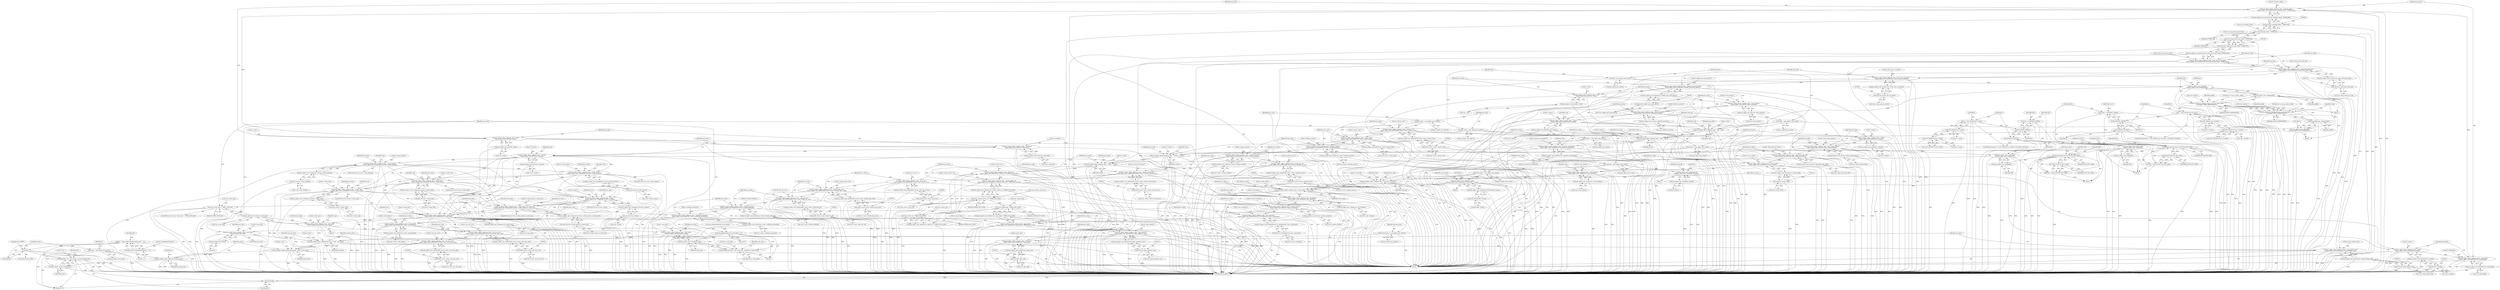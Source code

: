 digraph "0_keepalived_04f2d32871bb3b11d7dc024039952f2fe2750306_3@API" {
"1000953" [label="(Call,fprintf(file, \"%s\", json_object_to_json_string(array)))"];
"1000118" [label="(Call,!file)"];
"1000112" [label="(Call,file = fopen_safe(\"/tmp/keepalived.json\", \"w\"))"];
"1000114" [label="(Call,fopen_safe(\"/tmp/keepalived.json\", \"w\"))"];
"1000956" [label="(Call,json_object_to_json_string(array))"];
"1000128" [label="(Call,array = json_object_new_array())"];
"1000950" [label="(Call,json_object_array_add(array, instance_json))"];
"1000946" [label="(Call,json_object_object_add(instance_json, \"stats\", json_stats))"];
"1000942" [label="(Call,json_object_object_add(instance_json, \"data\", json_data))"];
"1000157" [label="(Call,instance_json = json_object_new_object())"];
"1000757" [label="(Call,json_object_object_add(json_data, \"auth_type\",\n\t\t\t\tjson_object_new_int(vrrp->auth_type)))"];
"1000745" [label="(Call,json_object_object_add(json_data, \"smtp_alert\",\n\t\t\tjson_object_new_boolean(vrrp->smtp_alert)))"];
"1000713" [label="(Call,json_object_object_add(json_data, \"script_stop\",\n\t\t\t\tjson_object_new_string(cmd_str(vrrp->script_stop))))"];
"1000677" [label="(Call,json_object_object_add(json_data, \"script_backup\",\n\t\t\t\tjson_object_new_string(cmd_str(vrrp->script_backup))))"];
"1000666" [label="(Call,json_object_object_add(json_data, \"version\",\n\t\t\tjson_object_new_int(vrrp->version)))"];
"1000659" [label="(Call,json_object_object_add(json_data, \"wantstate\",\n\t\t\tjson_object_new_int(vrrp->wantstate)))"];
"1000652" [label="(Call,json_object_object_add(json_data, \"state\",\n\t\t\tjson_object_new_int(vrrp->state)))"];
"1000641" [label="(Call,json_object_object_add(json_data, \"preempt_delay\",\n\t\t\tjson_object_new_int((int)(vrrp->preempt_delay / TIMER_HZ))))"];
"1000634" [label="(Call,json_object_object_add(json_data, \"nopreempt\",\n\t\t\tjson_object_new_boolean(vrrp->nopreempt)))"];
"1000625" [label="(Call,json_object_object_add(json_data, \"accept\",\n\t\t\tjson_object_new_int((int)vrrp->accept)))"];
"1000616" [label="(Call,json_object_object_add(json_data, \"master_adver_int\",\n\t\t\tjson_object_new_double(vrrp->master_adver_int / TIMER_HZ_FLOAT)))"];
"1000607" [label="(Call,json_object_object_add(json_data, \"adver_int\",\n\t\t\tjson_object_new_double(vrrp->adver_int / TIMER_HZ_FLOAT)))"];
"1000603" [label="(Call,json_object_object_add(json_data, \"vrules\", vrules))"];
"1000563" [label="(Call,json_object_object_add(json_data, \"vroutes\", vroutes))"];
"1000520" [label="(Call,json_object_object_add(json_data, \"promote_secondaries\",\n\t\t\tjson_object_new_boolean(vrrp->promote_secondaries)))"];
"1000516" [label="(Call,json_object_object_add(json_data, \"evips\", evips))"];
"1000468" [label="(Call,json_object_object_add(json_data, \"vips\", vips))"];
"1000417" [label="(Call,json_object_object_add(json_data, \"vipset\",\n\t\t\tjson_object_new_boolean(vrrp->vipset)))"];
"1000410" [label="(Call,json_object_object_add(json_data, \"effective_priority\",\n\t\t\tjson_object_new_int(vrrp->effective_priority)))"];
"1000403" [label="(Call,json_object_object_add(json_data, \"base_priority\",\n\t\t\tjson_object_new_int(vrrp->base_priority)))"];
"1000396" [label="(Call,json_object_object_add(json_data, \"vrid\",\n\t\t\tjson_object_new_int(vrrp->vrid)))"];
"1000387" [label="(Call,json_object_object_add(json_data, \"higher_prio_send_advert\",\n\t\t\tjson_object_new_int((int)vrrp->higher_prio_send_advert)))"];
"1000378" [label="(Call,json_object_object_add(json_data, \"lower_prio_no_advert\",\n\t\t\tjson_object_new_int((int)vrrp->lower_prio_no_advert)))"];
"1000369" [label="(Call,json_object_object_add(json_data, \"garp_lower_prio_rep\",\n\t\t\tjson_object_new_int((int)vrrp->garp_lower_prio_rep)))"];
"1000358" [label="(Call,json_object_object_add(json_data, \"garp_lower_prio_delay\",\n\t\t\tjson_object_new_int((int)(vrrp->garp_lower_prio_delay / TIMER_HZ))))"];
"1000349" [label="(Call,json_object_object_add(json_data, \"garp_refresh_rep\",\n\t\t\tjson_object_new_int((int)vrrp->garp_refresh_rep)))"];
"1000340" [label="(Call,json_object_object_add(json_data, \"garp_rep\",\n\t\t\tjson_object_new_int((int)vrrp->garp_rep)))"];
"1000329" [label="(Call,json_object_object_add(json_data, \"garp_refresh\",\n\t\t\tjson_object_new_int((int)vrrp->garp_refresh.tv_sec)))"];
"1000320" [label="(Call,json_object_object_add(json_data, \"garp_delay\",\n\t\t\tjson_object_new_double(vrrp->garp_delay / TIMER_HZ_FLOAT)))"];
"1000311" [label="(Call,json_object_object_add(json_data, \"last_transition\",\n\t\t\tjson_object_new_double(timeval_to_double(&vrrp->last_transition))))"];
"1000304" [label="(Call,json_object_object_add(json_data, \"master_priority\",\n\t\t\tjson_object_new_int(vrrp->master_priority)))"];
"1000295" [label="(Call,json_object_object_add(json_data, \"ifp_ifname\",\n\t\t\tjson_object_new_string(vrrp->ifp->ifname)))"];
"1000291" [label="(Call,json_object_object_add(json_data, \"track_script\", track_script))"];
"1000250" [label="(Call,json_object_object_add(json_data, \"track_ifp\", track_ifp))"];
"1000214" [label="(Call,json_object_object_add(json_data, \"vmac_ifname\",\n\t\t\tjson_object_new_string(vrrp->vmac_ifname)))"];
"1000205" [label="(Call,json_object_object_add(json_data, \"strict_mode\",\n\t\t\tjson_object_new_int((int)vrrp->strict_mode)))"];
"1000198" [label="(Call,json_object_object_add(json_data, \"skip_check_adv_addr\",\n\t\t\tjson_object_new_int(vrrp->skip_check_adv_addr)))"];
"1000191" [label="(Call,json_object_object_add(json_data, \"dont_track_primary\",\n\t\t\tjson_object_new_int(vrrp->dont_track_primary)))"];
"1000184" [label="(Call,json_object_object_add(json_data, \"iname\",\n\t\t\tjson_object_new_string(vrrp->iname)))"];
"1000163" [label="(Call,json_data = json_object_new_object())"];
"1000187" [label="(Call,json_object_new_string(vrrp->iname))"];
"1000194" [label="(Call,json_object_new_int(vrrp->dont_track_primary))"];
"1000201" [label="(Call,json_object_new_int(vrrp->skip_check_adv_addr))"];
"1000208" [label="(Call,json_object_new_int((int)vrrp->strict_mode))"];
"1000209" [label="(Call,(int)vrrp->strict_mode)"];
"1000217" [label="(Call,json_object_new_string(vrrp->vmac_ifname))"];
"1000172" [label="(Call,track_ifp = json_object_new_array())"];
"1000244" [label="(Call,json_object_array_add(track_ifp,\n\t\t\t\t\tjson_object_new_string(ifp->ifname)))"];
"1000246" [label="(Call,json_object_new_string(ifp->ifname))"];
"1000283" [label="(Call,json_object_array_add(track_script,\n\t\t\t\t\tjson_object_new_string(cmd_str(&vscript->script))))"];
"1000175" [label="(Call,track_script = json_object_new_array())"];
"1000285" [label="(Call,json_object_new_string(cmd_str(&vscript->script)))"];
"1000286" [label="(Call,cmd_str(&vscript->script))"];
"1000298" [label="(Call,json_object_new_string(vrrp->ifp->ifname))"];
"1000307" [label="(Call,json_object_new_int(vrrp->master_priority))"];
"1000314" [label="(Call,json_object_new_double(timeval_to_double(&vrrp->last_transition)))"];
"1000315" [label="(Call,timeval_to_double(&vrrp->last_transition))"];
"1000323" [label="(Call,json_object_new_double(vrrp->garp_delay / TIMER_HZ_FLOAT))"];
"1000324" [label="(Call,vrrp->garp_delay / TIMER_HZ_FLOAT)"];
"1000620" [label="(Call,vrrp->master_adver_int / TIMER_HZ_FLOAT)"];
"1000611" [label="(Call,vrrp->adver_int / TIMER_HZ_FLOAT)"];
"1000332" [label="(Call,json_object_new_int((int)vrrp->garp_refresh.tv_sec))"];
"1000333" [label="(Call,(int)vrrp->garp_refresh.tv_sec)"];
"1000343" [label="(Call,json_object_new_int((int)vrrp->garp_rep))"];
"1000344" [label="(Call,(int)vrrp->garp_rep)"];
"1000352" [label="(Call,json_object_new_int((int)vrrp->garp_refresh_rep))"];
"1000353" [label="(Call,(int)vrrp->garp_refresh_rep)"];
"1000361" [label="(Call,json_object_new_int((int)(vrrp->garp_lower_prio_delay / TIMER_HZ)))"];
"1000362" [label="(Call,(int)(vrrp->garp_lower_prio_delay / TIMER_HZ))"];
"1000364" [label="(Call,vrrp->garp_lower_prio_delay / TIMER_HZ)"];
"1000647" [label="(Call,vrrp->preempt_delay / TIMER_HZ)"];
"1000372" [label="(Call,json_object_new_int((int)vrrp->garp_lower_prio_rep))"];
"1000373" [label="(Call,(int)vrrp->garp_lower_prio_rep)"];
"1000381" [label="(Call,json_object_new_int((int)vrrp->lower_prio_no_advert))"];
"1000382" [label="(Call,(int)vrrp->lower_prio_no_advert)"];
"1000390" [label="(Call,json_object_new_int((int)vrrp->higher_prio_send_advert))"];
"1000391" [label="(Call,(int)vrrp->higher_prio_send_advert)"];
"1000399" [label="(Call,json_object_new_int(vrrp->vrid))"];
"1000406" [label="(Call,json_object_new_int(vrrp->base_priority))"];
"1000413" [label="(Call,json_object_new_int(vrrp->effective_priority))"];
"1000420" [label="(Call,json_object_new_boolean(vrrp->vipset))"];
"1000464" [label="(Call,json_object_array_add(vips,\n\t\t\t\t\tjson_object_new_string(ipaddr)))"];
"1000166" [label="(Call,vips = json_object_new_array())"];
"1000466" [label="(Call,json_object_new_string(ipaddr))"];
"1000448" [label="(Call,inet_ntop(vrrp->family, &(vip->u.sin.sin_addr.s_addr),\n\t\t\t\t\tipaddr, INET6_ADDRSTRLEN))"];
"1000496" [label="(Call,inet_ntop(vrrp->family, &(evip->u.sin.sin_addr.s_addr),\n\t\t\t\t\tipaddr, INET6_ADDRSTRLEN))"];
"1000514" [label="(Call,json_object_new_string(ipaddr))"];
"1000512" [label="(Call,json_object_array_add(evips,\n\t\t\t\t\tjson_object_new_string(ipaddr)))"];
"1000169" [label="(Call,evips = json_object_new_array())"];
"1000523" [label="(Call,json_object_new_boolean(vrrp->promote_secondaries))"];
"1000559" [label="(Call,json_object_array_add(vroutes,\n\t\t\t\t\tjson_object_new_string(buf)))"];
"1000178" [label="(Call,vroutes = json_object_new_array())"];
"1000561" [label="(Call,json_object_new_string(buf))"];
"1000555" [label="(Call,format_iproute(route, buf, ROUTE_BUF_SIZE))"];
"1000546" [label="(Call,*route = ELEMENT_DATA(f))"];
"1000548" [label="(Call,ELEMENT_DATA(f))"];
"1000535" [label="(Call,f = LIST_HEAD(vrrp->vroutes))"];
"1000537" [label="(Call,LIST_HEAD(vrrp->vroutes))"];
"1000529" [label="(Call,LIST_ISEMPTY(vrrp->vroutes))"];
"1000542" [label="(Call,ELEMENT_NEXT(f))"];
"1000551" [label="(Call,*buf = MALLOC(ROUTE_BUF_SIZE))"];
"1000553" [label="(Call,MALLOC(ROUTE_BUF_SIZE))"];
"1000181" [label="(Call,vrules = json_object_new_array())"];
"1000599" [label="(Call,json_object_array_add(vrules,\n\t\t\t\t\tjson_object_new_string(buf)))"];
"1000601" [label="(Call,json_object_new_string(buf))"];
"1000595" [label="(Call,format_iprule(rule, buf, RULE_BUF_SIZE))"];
"1000586" [label="(Call,*rule = ELEMENT_DATA(f))"];
"1000588" [label="(Call,ELEMENT_DATA(f))"];
"1000582" [label="(Call,ELEMENT_NEXT(f))"];
"1000575" [label="(Call,f = LIST_HEAD(vrrp->vrules))"];
"1000577" [label="(Call,LIST_HEAD(vrrp->vrules))"];
"1000569" [label="(Call,LIST_ISEMPTY(vrrp->vrules))"];
"1000591" [label="(Call,*buf = MALLOC(RULE_BUF_SIZE))"];
"1000593" [label="(Call,MALLOC(RULE_BUF_SIZE))"];
"1000610" [label="(Call,json_object_new_double(vrrp->adver_int / TIMER_HZ_FLOAT))"];
"1000619" [label="(Call,json_object_new_double(vrrp->master_adver_int / TIMER_HZ_FLOAT))"];
"1000628" [label="(Call,json_object_new_int((int)vrrp->accept))"];
"1000629" [label="(Call,(int)vrrp->accept)"];
"1000637" [label="(Call,json_object_new_boolean(vrrp->nopreempt))"];
"1000644" [label="(Call,json_object_new_int((int)(vrrp->preempt_delay / TIMER_HZ)))"];
"1000645" [label="(Call,(int)(vrrp->preempt_delay / TIMER_HZ))"];
"1000655" [label="(Call,json_object_new_int(vrrp->state))"];
"1000662" [label="(Call,json_object_new_int(vrrp->wantstate))"];
"1000669" [label="(Call,json_object_new_int(vrrp->version))"];
"1000680" [label="(Call,json_object_new_string(cmd_str(vrrp->script_backup)))"];
"1000681" [label="(Call,cmd_str(vrrp->script_backup))"];
"1000689" [label="(Call,json_object_object_add(json_data, \"script_master\",\n\t\t\t\tjson_object_new_string(cmd_str(vrrp->script_master))))"];
"1000692" [label="(Call,json_object_new_string(cmd_str(vrrp->script_master)))"];
"1000693" [label="(Call,cmd_str(vrrp->script_master))"];
"1000701" [label="(Call,json_object_object_add(json_data, \"script_fault\",\n\t\t\t\tjson_object_new_string(cmd_str(vrrp->script_fault))))"];
"1000704" [label="(Call,json_object_new_string(cmd_str(vrrp->script_fault)))"];
"1000705" [label="(Call,cmd_str(vrrp->script_fault))"];
"1000716" [label="(Call,json_object_new_string(cmd_str(vrrp->script_stop)))"];
"1000717" [label="(Call,cmd_str(vrrp->script_stop))"];
"1000737" [label="(Call,json_object_object_add(json_data, \"script_master_rx_lower_pri\",\n\t\t\t\tjson_object_new_string(cmd_str(vrrp->script_master_rx_lower_pri))))"];
"1000725" [label="(Call,json_object_object_add(json_data, \"script\",\n\t\t\t\tjson_object_new_string(cmd_str(vrrp->script))))"];
"1000728" [label="(Call,json_object_new_string(cmd_str(vrrp->script)))"];
"1000729" [label="(Call,cmd_str(vrrp->script))"];
"1000740" [label="(Call,json_object_new_string(cmd_str(vrrp->script_master_rx_lower_pri)))"];
"1000741" [label="(Call,cmd_str(vrrp->script_master_rx_lower_pri))"];
"1000748" [label="(Call,json_object_new_boolean(vrrp->smtp_alert))"];
"1000760" [label="(Call,json_object_new_int(vrrp->auth_type))"];
"1000765" [label="(Call,vrrp->auth_type != VRRP_AUTH_AH)"];
"1000795" [label="(Call,json_object_object_add(json_data, \"auth_type\",\n\t\t\t\tjson_object_new_int(0)))"];
"1000798" [label="(Call,json_object_new_int(0))"];
"1000789" [label="(Call,json_object_object_add(json_data, \"auth_data\",\n\t\t\t\t\tjson_object_new_string(auth_data)))"];
"1000792" [label="(Call,json_object_new_string(auth_data))"];
"1000772" [label="(Call,memcpy(auth_data, vrrp->auth_data, sizeof(vrrp->auth_data)))"];
"1000781" [label="(Call,auth_data[sizeof(vrrp->auth_data)] = '\0')"];
"1000931" [label="(Call,json_object_object_add(json_stats, \"pri_zero_sent\",\n\t\t\tjson_object_new_int64((int64_t)vrrp->stats->pri_zero_sent)))"];
"1000920" [label="(Call,json_object_object_add(json_stats, \"pri_zero_rcvd\",\n\t\t\tjson_object_new_int64((int64_t)vrrp->stats->pri_zero_rcvd)))"];
"1000911" [label="(Call,json_object_object_add(json_stats, \"auth_failure\",\n\t\t\tjson_object_new_int64(vrrp->stats->auth_failure)))"];
"1000902" [label="(Call,json_object_object_add(json_stats, \"authtype_mismatch\",\n\t\t\tjson_object_new_int64(vrrp->stats->authtype_mismatch)))"];
"1000893" [label="(Call,json_object_object_add(json_stats, \"invalid_authtype\",\n\t\t\tjson_object_new_int64(vrrp->stats->invalid_authtype)))"];
"1000882" [label="(Call,json_object_object_add(json_stats, \"addr_list_err\",\n\t\t\tjson_object_new_int64((int64_t)vrrp->stats->addr_list_err)))"];
"1000871" [label="(Call,json_object_object_add(json_stats, \"invalid_type_rcvd\",\n\t\t\tjson_object_new_int64((int64_t)vrrp->stats->invalid_type_rcvd)))"];
"1000860" [label="(Call,json_object_object_add(json_stats, \"ip_ttl_err\",\n\t\t\tjson_object_new_int64((int64_t)vrrp->stats->ip_ttl_err)))"];
"1000849" [label="(Call,json_object_object_add(json_stats, \"advert_interval_err\",\n\t\t\tjson_object_new_int64((int64_t)vrrp->stats->advert_interval_err)))"];
"1000838" [label="(Call,json_object_object_add(json_stats, \"packet_len_err\",\n\t\t\tjson_object_new_int64((int64_t)vrrp->stats->packet_len_err)))"];
"1000829" [label="(Call,json_object_object_add(json_stats, \"release_master\",\n\t\t\tjson_object_new_int64(vrrp->stats->release_master)))"];
"1000820" [label="(Call,json_object_object_add(json_stats, \"become_master\",\n\t\t\tjson_object_new_int64(vrrp->stats->become_master)))"];
"1000811" [label="(Call,json_object_object_add(json_stats, \"advert_sent\",\n\t\t\tjson_object_new_int64(vrrp->stats->advert_sent)))"];
"1000800" [label="(Call,json_object_object_add(json_stats, \"advert_rcvd\",\n\t\t\tjson_object_new_int64((int64_t)vrrp->stats->advert_rcvd)))"];
"1000160" [label="(Call,json_stats = json_object_new_object())"];
"1000803" [label="(Call,json_object_new_int64((int64_t)vrrp->stats->advert_rcvd))"];
"1000804" [label="(Call,(int64_t)vrrp->stats->advert_rcvd)"];
"1000814" [label="(Call,json_object_new_int64(vrrp->stats->advert_sent))"];
"1000823" [label="(Call,json_object_new_int64(vrrp->stats->become_master))"];
"1000832" [label="(Call,json_object_new_int64(vrrp->stats->release_master))"];
"1000841" [label="(Call,json_object_new_int64((int64_t)vrrp->stats->packet_len_err))"];
"1000842" [label="(Call,(int64_t)vrrp->stats->packet_len_err)"];
"1000852" [label="(Call,json_object_new_int64((int64_t)vrrp->stats->advert_interval_err))"];
"1000853" [label="(Call,(int64_t)vrrp->stats->advert_interval_err)"];
"1000863" [label="(Call,json_object_new_int64((int64_t)vrrp->stats->ip_ttl_err))"];
"1000864" [label="(Call,(int64_t)vrrp->stats->ip_ttl_err)"];
"1000874" [label="(Call,json_object_new_int64((int64_t)vrrp->stats->invalid_type_rcvd))"];
"1000875" [label="(Call,(int64_t)vrrp->stats->invalid_type_rcvd)"];
"1000885" [label="(Call,json_object_new_int64((int64_t)vrrp->stats->addr_list_err))"];
"1000886" [label="(Call,(int64_t)vrrp->stats->addr_list_err)"];
"1000896" [label="(Call,json_object_new_int64(vrrp->stats->invalid_authtype))"];
"1000905" [label="(Call,json_object_new_int64(vrrp->stats->authtype_mismatch))"];
"1000914" [label="(Call,json_object_new_int64(vrrp->stats->auth_failure))"];
"1000923" [label="(Call,json_object_new_int64((int64_t)vrrp->stats->pri_zero_rcvd))"];
"1000924" [label="(Call,(int64_t)vrrp->stats->pri_zero_rcvd)"];
"1000934" [label="(Call,json_object_new_int64((int64_t)vrrp->stats->pri_zero_sent))"];
"1000935" [label="(Call,(int64_t)vrrp->stats->pri_zero_sent)"];
"1000958" [label="(Call,fclose(file))"];
"1000761" [label="(Call,vrrp->auth_type)"];
"1000365" [label="(Call,vrrp->garp_lower_prio_delay)"];
"1000723" [label="(Identifier,vrrp)"];
"1000391" [label="(Call,(int)vrrp->higher_prio_send_advert)"];
"1000864" [label="(Call,(int64_t)vrrp->stats->ip_ttl_err)"];
"1000794" [label="(ControlStructure,else)"];
"1000180" [label="(Call,json_object_new_array())"];
"1000449" [label="(Call,vrrp->family)"];
"1000293" [label="(Literal,\"track_script\")"];
"1000207" [label="(Literal,\"strict_mode\")"];
"1000800" [label="(Call,json_object_object_add(json_stats, \"advert_rcvd\",\n\t\t\tjson_object_new_int64((int64_t)vrrp->stats->advert_rcvd)))"];
"1000582" [label="(Call,ELEMENT_NEXT(f))"];
"1000838" [label="(Call,json_object_object_add(json_stats, \"packet_len_err\",\n\t\t\tjson_object_new_int64((int64_t)vrrp->stats->packet_len_err)))"];
"1000635" [label="(Identifier,json_data)"];
"1000921" [label="(Identifier,json_stats)"];
"1000852" [label="(Call,json_object_new_int64((int64_t)vrrp->stats->advert_interval_err))"];
"1000161" [label="(Identifier,json_stats)"];
"1000912" [label="(Identifier,json_stats)"];
"1000894" [label="(Identifier,json_stats)"];
"1000791" [label="(Literal,\"auth_data\")"];
"1000271" [label="(Block,)"];
"1000330" [label="(Identifier,json_data)"];
"1000953" [label="(Call,fprintf(file, \"%s\", json_object_to_json_string(array)))"];
"1000749" [label="(Call,vrrp->smtp_alert)"];
"1000608" [label="(Identifier,json_data)"];
"1000806" [label="(Call,vrrp->stats->advert_rcvd)"];
"1000615" [label="(Identifier,TIMER_HZ_FLOAT)"];
"1000285" [label="(Call,json_object_new_string(cmd_str(&vscript->script)))"];
"1000206" [label="(Identifier,json_data)"];
"1000625" [label="(Call,json_object_object_add(json_data, \"accept\",\n\t\t\tjson_object_new_int((int)vrrp->accept)))"];
"1000359" [label="(Identifier,json_data)"];
"1000587" [label="(Identifier,rule)"];
"1000297" [label="(Literal,\"ifp_ifname\")"];
"1000883" [label="(Identifier,json_stats)"];
"1000205" [label="(Call,json_object_object_add(json_data, \"strict_mode\",\n\t\t\tjson_object_new_int((int)vrrp->strict_mode)))"];
"1000174" [label="(Call,json_object_new_array())"];
"1000428" [label="(Identifier,vrrp)"];
"1000322" [label="(Literal,\"garp_delay\")"];
"1000581" [label="(Identifier,f)"];
"1000200" [label="(Literal,\"skip_check_adv_addr\")"];
"1000159" [label="(Call,json_object_new_object())"];
"1000636" [label="(Literal,\"nopreempt\")"];
"1000165" [label="(Call,json_object_new_object())"];
"1000246" [label="(Call,json_object_new_string(ifp->ifname))"];
"1000607" [label="(Call,json_object_object_add(json_data, \"adver_int\",\n\t\t\tjson_object_new_double(vrrp->adver_int / TIMER_HZ_FLOAT)))"];
"1000238" [label="(Block,)"];
"1000217" [label="(Call,json_object_new_string(vrrp->vmac_ifname))"];
"1000353" [label="(Call,(int)vrrp->garp_refresh_rep)"];
"1000201" [label="(Call,json_object_new_int(vrrp->skip_check_adv_addr))"];
"1000682" [label="(Call,vrrp->script_backup)"];
"1000351" [label="(Literal,\"garp_refresh_rep\")"];
"1000329" [label="(Call,json_object_object_add(json_data, \"garp_refresh\",\n\t\t\tjson_object_new_int((int)vrrp->garp_refresh.tv_sec)))"];
"1000733" [label="(ControlStructure,if (vrrp->script_master_rx_lower_pri))"];
"1000521" [label="(Identifier,json_data)"];
"1000373" [label="(Call,(int)vrrp->garp_lower_prio_rep)"];
"1000947" [label="(Identifier,instance_json)"];
"1000140" [label="(Identifier,e)"];
"1000765" [label="(Call,vrrp->auth_type != VRRP_AUTH_AH)"];
"1000324" [label="(Call,vrrp->garp_delay / TIMER_HZ_FLOAT)"];
"1000644" [label="(Call,json_object_new_int((int)(vrrp->preempt_delay / TIMER_HZ)))"];
"1000529" [label="(Call,LIST_ISEMPTY(vrrp->vroutes))"];
"1000767" [label="(Identifier,vrrp)"];
"1000888" [label="(Call,vrrp->stats->addr_list_err)"];
"1000332" [label="(Call,json_object_new_int((int)vrrp->garp_refresh.tv_sec))"];
"1000315" [label="(Call,timeval_to_double(&vrrp->last_transition))"];
"1000823" [label="(Call,json_object_new_int64(vrrp->stats->become_master))"];
"1000166" [label="(Call,vips = json_object_new_array())"];
"1000113" [label="(Identifier,file)"];
"1000141" [label="(Block,)"];
"1000396" [label="(Call,json_object_object_add(json_data, \"vrid\",\n\t\t\tjson_object_new_int(vrrp->vrid)))"];
"1000511" [label="(Identifier,INET6_ADDRSTRLEN)"];
"1000193" [label="(Literal,\"dont_track_primary\")"];
"1000520" [label="(Call,json_object_object_add(json_data, \"promote_secondaries\",\n\t\t\tjson_object_new_boolean(vrrp->promote_secondaries)))"];
"1000886" [label="(Call,(int64_t)vrrp->stats->addr_list_err)"];
"1000186" [label="(Literal,\"iname\")"];
"1000704" [label="(Call,json_object_new_string(cmd_str(vrrp->script_fault)))"];
"1000922" [label="(Literal,\"pri_zero_rcvd\")"];
"1000656" [label="(Call,vrrp->state)"];
"1000670" [label="(Call,vrrp->version)"];
"1000955" [label="(Literal,\"%s\")"];
"1000905" [label="(Call,json_object_new_int64(vrrp->stats->authtype_mismatch))"];
"1000885" [label="(Call,json_object_new_int64((int64_t)vrrp->stats->addr_list_err))"];
"1000783" [label="(Identifier,auth_data)"];
"1000641" [label="(Call,json_object_object_add(json_data, \"preempt_delay\",\n\t\t\tjson_object_new_int((int)(vrrp->preempt_delay / TIMER_HZ))))"];
"1000648" [label="(Call,vrrp->preempt_delay)"];
"1000558" [label="(Identifier,ROUTE_BUF_SIZE)"];
"1000247" [label="(Call,ifp->ifname)"];
"1000410" [label="(Call,json_object_object_add(json_data, \"effective_priority\",\n\t\t\tjson_object_new_int(vrrp->effective_priority)))"];
"1000849" [label="(Call,json_object_object_add(json_stats, \"advert_interval_err\",\n\t\t\tjson_object_new_int64((int64_t)vrrp->stats->advert_interval_err)))"];
"1000194" [label="(Call,json_object_new_int(vrrp->dont_track_primary))"];
"1000225" [label="(Identifier,vrrp)"];
"1000560" [label="(Identifier,vroutes)"];
"1000512" [label="(Call,json_object_array_add(evips,\n\t\t\t\t\tjson_object_new_string(ipaddr)))"];
"1000754" [label="(Identifier,vrrp)"];
"1000552" [label="(Identifier,buf)"];
"1000728" [label="(Call,json_object_new_string(cmd_str(vrrp->script)))"];
"1000812" [label="(Identifier,json_stats)"];
"1000924" [label="(Call,(int64_t)vrrp->stats->pri_zero_rcvd)"];
"1000414" [label="(Call,vrrp->effective_priority)"];
"1000404" [label="(Identifier,json_data)"];
"1000653" [label="(Identifier,json_data)"];
"1000412" [label="(Literal,\"effective_priority\")"];
"1000215" [label="(Identifier,json_data)"];
"1000561" [label="(Call,json_object_new_string(buf))"];
"1000711" [label="(Identifier,vrrp)"];
"1000382" [label="(Call,(int)vrrp->lower_prio_no_advert)"];
"1000913" [label="(Literal,\"auth_failure\")"];
"1000715" [label="(Literal,\"script_stop\")"];
"1000699" [label="(Identifier,vrrp)"];
"1000308" [label="(Call,vrrp->master_priority)"];
"1000822" [label="(Literal,\"become_master\")"];
"1000199" [label="(Identifier,json_data)"];
"1000464" [label="(Call,json_object_array_add(vips,\n\t\t\t\t\tjson_object_new_string(ipaddr)))"];
"1000340" [label="(Call,json_object_object_add(json_data, \"garp_rep\",\n\t\t\tjson_object_new_int((int)vrrp->garp_rep)))"];
"1000295" [label="(Call,json_object_object_add(json_data, \"ifp_ifname\",\n\t\t\tjson_object_new_string(vrrp->ifp->ifname)))"];
"1000286" [label="(Call,cmd_str(&vscript->script))"];
"1000595" [label="(Call,format_iprule(rule, buf, RULE_BUF_SIZE))"];
"1000661" [label="(Literal,\"wantstate\")"];
"1000551" [label="(Call,*buf = MALLOC(ROUTE_BUF_SIZE))"];
"1000946" [label="(Call,json_object_object_add(instance_json, \"stats\", json_stats))"];
"1000362" [label="(Call,(int)(vrrp->garp_lower_prio_delay / TIMER_HZ))"];
"1000896" [label="(Call,json_object_new_int64(vrrp->stats->invalid_authtype))"];
"1000528" [label="(Call,!LIST_ISEMPTY(vrrp->vroutes))"];
"1000803" [label="(Call,json_object_new_int64((int64_t)vrrp->stats->advert_rcvd))"];
"1000694" [label="(Call,vrrp->script_master)"];
"1000957" [label="(Identifier,array)"];
"1000739" [label="(Literal,\"script_master_rx_lower_pri\")"];
"1000568" [label="(Call,!LIST_ISEMPTY(vrrp->vrules))"];
"1000128" [label="(Call,array = json_object_new_array())"];
"1000577" [label="(Call,LIST_HEAD(vrrp->vrules))"];
"1000741" [label="(Call,cmd_str(vrrp->script_master_rx_lower_pri))"];
"1000815" [label="(Call,vrrp->stats->advert_sent)"];
"1000313" [label="(Literal,\"last_transition\")"];
"1000948" [label="(Literal,\"stats\")"];
"1000122" [label="(Identifier,LOG_INFO)"];
"1000702" [label="(Identifier,json_data)"];
"1000314" [label="(Call,json_object_new_double(timeval_to_double(&vrrp->last_transition)))"];
"1000906" [label="(Call,vrrp->stats->authtype_mismatch)"];
"1000361" [label="(Call,json_object_new_int((int)(vrrp->garp_lower_prio_delay / TIMER_HZ)))"];
"1000418" [label="(Identifier,json_data)"];
"1000466" [label="(Call,json_object_new_string(ipaddr))"];
"1000954" [label="(Identifier,file)"];
"1000666" [label="(Call,json_object_object_add(json_data, \"version\",\n\t\t\tjson_object_new_int(vrrp->version)))"];
"1000513" [label="(Identifier,evips)"];
"1000757" [label="(Call,json_object_object_add(json_data, \"auth_type\",\n\t\t\t\tjson_object_new_int(vrrp->auth_type)))"];
"1000583" [label="(Identifier,f)"];
"1000179" [label="(Identifier,vroutes)"];
"1000634" [label="(Call,json_object_object_add(json_data, \"nopreempt\",\n\t\t\tjson_object_new_boolean(vrrp->nopreempt)))"];
"1000413" [label="(Call,json_object_new_int(vrrp->effective_priority))"];
"1000603" [label="(Call,json_object_object_add(json_data, \"vrules\", vrules))"];
"1000118" [label="(Call,!file)"];
"1000178" [label="(Call,vroutes = json_object_new_array())"];
"1000766" [label="(Call,vrrp->auth_type)"];
"1000677" [label="(Call,json_object_object_add(json_data, \"script_backup\",\n\t\t\t\tjson_object_new_string(cmd_str(vrrp->script_backup))))"];
"1000346" [label="(Call,vrrp->garp_rep)"];
"1000637" [label="(Call,json_object_new_boolean(vrrp->nopreempt))"];
"1000760" [label="(Call,json_object_new_int(vrrp->auth_type))"];
"1000746" [label="(Identifier,json_data)"];
"1000575" [label="(Call,f = LIST_HEAD(vrrp->vrules))"];
"1000546" [label="(Call,*route = ELEMENT_DATA(f))"];
"1000897" [label="(Call,vrrp->stats->invalid_authtype)"];
"1000209" [label="(Call,(int)vrrp->strict_mode)"];
"1000593" [label="(Call,MALLOC(RULE_BUF_SIZE))"];
"1000160" [label="(Call,json_stats = json_object_new_object())"];
"1000417" [label="(Call,json_object_object_add(json_data, \"vipset\",\n\t\t\tjson_object_new_boolean(vrrp->vipset)))"];
"1000932" [label="(Identifier,json_stats)"];
"1000559" [label="(Call,json_object_array_add(vroutes,\n\t\t\t\t\tjson_object_new_string(buf)))"];
"1000571" [label="(Identifier,vrrp)"];
"1000463" [label="(Identifier,INET6_ADDRSTRLEN)"];
"1000368" [label="(Identifier,TIMER_HZ)"];
"1000950" [label="(Call,json_object_array_add(array, instance_json))"];
"1000299" [label="(Call,vrrp->ifp->ifname)"];
"1000814" [label="(Call,json_object_new_int64(vrrp->stats->advert_sent))"];
"1000616" [label="(Call,json_object_object_add(json_data, \"master_adver_int\",\n\t\t\tjson_object_new_double(vrrp->master_adver_int / TIMER_HZ_FLOAT)))"];
"1000877" [label="(Call,vrrp->stats->invalid_type_rcvd)"];
"1000380" [label="(Literal,\"lower_prio_no_advert\")"];
"1000578" [label="(Call,vrrp->vrules)"];
"1000133" [label="(Identifier,e)"];
"1000328" [label="(Identifier,TIMER_HZ_FLOAT)"];
"1000129" [label="(Identifier,array)"];
"1000342" [label="(Literal,\"garp_rep\")"];
"1000830" [label="(Identifier,json_stats)"];
"1000548" [label="(Call,ELEMENT_DATA(f))"];
"1000211" [label="(Call,vrrp->strict_mode)"];
"1000406" [label="(Call,json_object_new_int(vrrp->base_priority))"];
"1000510" [label="(Identifier,ipaddr)"];
"1000198" [label="(Call,json_object_object_add(json_data, \"skip_check_adv_addr\",\n\t\t\tjson_object_new_int(vrrp->skip_check_adv_addr)))"];
"1000192" [label="(Identifier,json_data)"];
"1000183" [label="(Call,json_object_new_array())"];
"1000673" [label="(ControlStructure,if (vrrp->script_backup))"];
"1000214" [label="(Call,json_object_object_add(json_data, \"vmac_ifname\",\n\t\t\tjson_object_new_string(vrrp->vmac_ifname)))"];
"1000364" [label="(Call,vrrp->garp_lower_prio_delay / TIMER_HZ)"];
"1000866" [label="(Call,vrrp->stats->ip_ttl_err)"];
"1000177" [label="(Call,json_object_new_array())"];
"1000689" [label="(Call,json_object_object_add(json_data, \"script_master\",\n\t\t\t\tjson_object_new_string(cmd_str(vrrp->script_master))))"];
"1000296" [label="(Identifier,json_data)"];
"1000709" [label="(ControlStructure,if (vrrp->script_stop))"];
"1000820" [label="(Call,json_object_object_add(json_stats, \"become_master\",\n\t\t\tjson_object_new_int64(vrrp->stats->become_master)))"];
"1000844" [label="(Call,vrrp->stats->packet_len_err)"];
"1000305" [label="(Identifier,json_data)"];
"1000773" [label="(Identifier,auth_data)"];
"1000471" [label="(Identifier,vips)"];
"1000283" [label="(Call,json_object_array_add(track_script,\n\t\t\t\t\tjson_object_new_string(cmd_str(&vscript->script))))"];
"1000742" [label="(Call,vrrp->script_master_rx_lower_pri)"];
"1000638" [label="(Call,vrrp->nopreempt)"];
"1000655" [label="(Call,json_object_new_int(vrrp->state))"];
"1000170" [label="(Identifier,evips)"];
"1000654" [label="(Literal,\"state\")"];
"1000557" [label="(Identifier,buf)"];
"1000167" [label="(Identifier,vips)"];
"1000333" [label="(Call,(int)vrrp->garp_refresh.tv_sec)"];
"1000604" [label="(Identifier,json_data)"];
"1000119" [label="(Identifier,file)"];
"1000647" [label="(Call,vrrp->preempt_delay / TIMER_HZ)"];
"1000668" [label="(Literal,\"version\")"];
"1000662" [label="(Call,json_object_new_int(vrrp->wantstate))"];
"1000738" [label="(Identifier,json_data)"];
"1000398" [label="(Literal,\"vrid\")"];
"1000441" [label="(Block,)"];
"1000679" [label="(Literal,\"script_backup\")"];
"1000903" [label="(Identifier,json_stats)"];
"1000524" [label="(Call,vrrp->promote_secondaries)"];
"1000378" [label="(Call,json_object_object_add(json_data, \"lower_prio_no_advert\",\n\t\t\tjson_object_new_int((int)vrrp->lower_prio_no_advert)))"];
"1000358" [label="(Call,json_object_object_add(json_data, \"garp_lower_prio_delay\",\n\t\t\tjson_object_new_int((int)(vrrp->garp_lower_prio_delay / TIMER_HZ))))"];
"1000596" [label="(Identifier,rule)"];
"1000538" [label="(Call,vrrp->vroutes)"];
"1000181" [label="(Call,vrules = json_object_new_array())"];
"1000801" [label="(Identifier,json_stats)"];
"1000612" [label="(Call,vrrp->adver_int)"];
"1000747" [label="(Literal,\"smtp_alert\")"];
"1000782" [label="(Call,auth_data[sizeof(vrrp->auth_data)])"];
"1000740" [label="(Call,json_object_new_string(cmd_str(vrrp->script_master_rx_lower_pri)))"];
"1000960" [label="(MethodReturn,RET)"];
"1000519" [label="(Identifier,evips)"];
"1000667" [label="(Identifier,json_data)"];
"1000117" [label="(ControlStructure,if (!file))"];
"1000681" [label="(Call,cmd_str(vrrp->script_backup))"];
"1000798" [label="(Call,json_object_new_int(0))"];
"1000469" [label="(Identifier,json_data)"];
"1000114" [label="(Call,fopen_safe(\"/tmp/keepalived.json\", \"w\"))"];
"1000547" [label="(Identifier,route)"];
"1000298" [label="(Call,json_object_new_string(vrrp->ifp->ifname))"];
"1000371" [label="(Literal,\"garp_lower_prio_rep\")"];
"1000375" [label="(Call,vrrp->garp_lower_prio_rep)"];
"1000873" [label="(Literal,\"invalid_type_rcvd\")"];
"1000764" [label="(ControlStructure,if (vrrp->auth_type != VRRP_AUTH_AH))"];
"1000884" [label="(Literal,\"addr_list_err\")"];
"1000680" [label="(Call,json_object_new_string(cmd_str(vrrp->script_backup)))"];
"1000514" [label="(Call,json_object_new_string(ipaddr))"];
"1000829" [label="(Call,json_object_object_add(json_stats, \"release_master\",\n\t\t\tjson_object_new_int64(vrrp->stats->release_master)))"];
"1000191" [label="(Call,json_object_object_add(json_data, \"dont_track_primary\",\n\t\t\tjson_object_new_int(vrrp->dont_track_primary)))"];
"1000304" [label="(Call,json_object_object_add(json_data, \"master_priority\",\n\t\t\tjson_object_new_int(vrrp->master_priority)))"];
"1000555" [label="(Call,format_iproute(route, buf, ROUTE_BUF_SIZE))"];
"1000952" [label="(Identifier,instance_json)"];
"1000176" [label="(Identifier,track_script)"];
"1000187" [label="(Call,json_object_new_string(vrrp->iname))"];
"1000691" [label="(Literal,\"script_master\")"];
"1000675" [label="(Identifier,vrrp)"];
"1000470" [label="(Literal,\"vips\")"];
"1000895" [label="(Literal,\"invalid_authtype\")"];
"1000713" [label="(Call,json_object_object_add(json_data, \"script_stop\",\n\t\t\t\tjson_object_new_string(cmd_str(vrrp->script_stop))))"];
"1000945" [label="(Identifier,json_data)"];
"1000158" [label="(Identifier,instance_json)"];
"1000586" [label="(Call,*rule = ELEMENT_DATA(f))"];
"1000813" [label="(Literal,\"advert_sent\")"];
"1000792" [label="(Call,json_object_new_string(auth_data))"];
"1000959" [label="(Identifier,file)"];
"1000360" [label="(Literal,\"garp_lower_prio_delay\")"];
"1000594" [label="(Identifier,RULE_BUF_SIZE)"];
"1000403" [label="(Call,json_object_object_add(json_data, \"base_priority\",\n\t\t\tjson_object_new_int(vrrp->base_priority)))"];
"1000601" [label="(Call,json_object_new_string(buf))"];
"1000923" [label="(Call,json_object_new_int64((int64_t)vrrp->stats->pri_zero_rcvd))"];
"1000517" [label="(Identifier,json_data)"];
"1000748" [label="(Call,json_object_new_boolean(vrrp->smtp_alert))"];
"1000804" [label="(Call,(int64_t)vrrp->stats->advert_rcvd)"];
"1000703" [label="(Literal,\"script_fault\")"];
"1000116" [label="(Literal,\"w\")"];
"1000855" [label="(Call,vrrp->stats->advert_interval_err)"];
"1000307" [label="(Call,json_object_new_int(vrrp->master_priority))"];
"1000542" [label="(Call,ELEMENT_NEXT(f))"];
"1000591" [label="(Call,*buf = MALLOC(RULE_BUF_SIZE))"];
"1000605" [label="(Literal,\"vrules\")"];
"1000530" [label="(Call,vrrp->vroutes)"];
"1000102" [label="(Block,)"];
"1000620" [label="(Call,vrrp->master_adver_int / TIMER_HZ_FLOAT)"];
"1000611" [label="(Call,vrrp->adver_int / TIMER_HZ_FLOAT)"];
"1000182" [label="(Identifier,vrules)"];
"1000405" [label="(Literal,\"base_priority\")"];
"1000569" [label="(Call,LIST_ISEMPTY(vrrp->vrules))"];
"1000915" [label="(Call,vrrp->stats->auth_failure)"];
"1000597" [label="(Identifier,buf)"];
"1000253" [label="(Identifier,track_ifp)"];
"1000874" [label="(Call,json_object_new_int64((int64_t)vrrp->stats->invalid_type_rcvd))"];
"1000323" [label="(Call,json_object_new_double(vrrp->garp_delay / TIMER_HZ_FLOAT))"];
"1000788" [label="(Literal,'\0')"];
"1000173" [label="(Identifier,track_ifp)"];
"1000531" [label="(Identifier,vrrp)"];
"1000536" [label="(Identifier,f)"];
"1000389" [label="(Literal,\"higher_prio_send_advert\")"];
"1000112" [label="(Call,file = fopen_safe(\"/tmp/keepalived.json\", \"w\"))"];
"1000172" [label="(Call,track_ifp = json_object_new_array())"];
"1000951" [label="(Identifier,array)"];
"1000617" [label="(Identifier,json_data)"];
"1000535" [label="(Call,f = LIST_HEAD(vrrp->vroutes))"];
"1000642" [label="(Identifier,json_data)"];
"1000697" [label="(ControlStructure,if (vrrp->script_fault))"];
"1000730" [label="(Call,vrrp->script)"];
"1000772" [label="(Call,memcpy(auth_data, vrrp->auth_data, sizeof(vrrp->auth_data)))"];
"1000669" [label="(Call,json_object_new_int(vrrp->version))"];
"1000393" [label="(Call,vrrp->higher_prio_send_advert)"];
"1000659" [label="(Call,json_object_object_add(json_data, \"wantstate\",\n\t\t\tjson_object_new_int(vrrp->wantstate)))"];
"1000690" [label="(Identifier,json_data)"];
"1000355" [label="(Call,vrrp->garp_refresh_rep)"];
"1000244" [label="(Call,json_object_array_add(track_ifp,\n\t\t\t\t\tjson_object_new_string(ifp->ifname)))"];
"1000237" [label="(Identifier,f)"];
"1000537" [label="(Call,LIST_HEAD(vrrp->vroutes))"];
"1000599" [label="(Call,json_object_array_add(vrules,\n\t\t\t\t\tjson_object_new_string(buf)))"];
"1000692" [label="(Call,json_object_new_string(cmd_str(vrrp->script_master)))"];
"1000270" [label="(Identifier,f)"];
"1000564" [label="(Identifier,json_data)"];
"1000588" [label="(Call,ELEMENT_DATA(f))"];
"1000842" [label="(Call,(int64_t)vrrp->stats->packet_len_err)"];
"1000629" [label="(Call,(int)vrrp->accept)"];
"1000387" [label="(Call,json_object_object_add(json_data, \"higher_prio_send_advert\",\n\t\t\tjson_object_new_int((int)vrrp->higher_prio_send_advert)))"];
"1000701" [label="(Call,json_object_object_add(json_data, \"script_fault\",\n\t\t\t\tjson_object_new_string(cmd_str(vrrp->script_fault))))"];
"1000419" [label="(Literal,\"vipset\")"];
"1000627" [label="(Literal,\"accept\")"];
"1000626" [label="(Identifier,json_data)"];
"1000294" [label="(Identifier,track_script)"];
"1000942" [label="(Call,json_object_object_add(instance_json, \"data\", json_data))"];
"1000195" [label="(Call,vrrp->dont_track_primary)"];
"1000576" [label="(Identifier,f)"];
"1000609" [label="(Literal,\"adver_int\")"];
"1000252" [label="(Literal,\"track_ifp\")"];
"1000832" [label="(Call,json_object_new_int64(vrrp->stats->release_master))"];
"1000717" [label="(Call,cmd_str(vrrp->script_stop))"];
"1000397" [label="(Identifier,json_data)"];
"1000462" [label="(Identifier,ipaddr)"];
"1000171" [label="(Call,json_object_new_array())"];
"1000706" [label="(Call,vrrp->script_fault)"];
"1000624" [label="(Identifier,TIMER_HZ_FLOAT)"];
"1000935" [label="(Call,(int64_t)vrrp->stats->pri_zero_sent)"];
"1000549" [label="(Identifier,f)"];
"1000643" [label="(Literal,\"preempt_delay\")"];
"1000468" [label="(Call,json_object_object_add(json_data, \"vips\", vips))"];
"1000860" [label="(Call,json_object_object_add(json_stats, \"ip_ttl_err\",\n\t\t\tjson_object_new_int64((int64_t)vrrp->stats->ip_ttl_err)))"];
"1000729" [label="(Call,cmd_str(vrrp->script))"];
"1000556" [label="(Identifier,route)"];
"1000343" [label="(Call,json_object_new_int((int)vrrp->garp_rep))"];
"1000933" [label="(Literal,\"pri_zero_sent\")"];
"1000476" [label="(Identifier,vrrp)"];
"1000931" [label="(Call,json_object_object_add(json_stats, \"pri_zero_sent\",\n\t\t\tjson_object_new_int64((int64_t)vrrp->stats->pri_zero_sent)))"];
"1000163" [label="(Call,json_data = json_object_new_object())"];
"1000465" [label="(Identifier,vips)"];
"1000714" [label="(Identifier,json_data)"];
"1000369" [label="(Call,json_object_object_add(json_data, \"garp_lower_prio_rep\",\n\t\t\tjson_object_new_int((int)vrrp->garp_lower_prio_rep)))"];
"1000693" [label="(Call,cmd_str(vrrp->script_master))"];
"1000949" [label="(Identifier,json_stats)"];
"1000284" [label="(Identifier,track_script)"];
"1000258" [label="(Identifier,vrrp)"];
"1000440" [label="(Identifier,f)"];
"1000388" [label="(Identifier,json_data)"];
"1000621" [label="(Call,vrrp->master_adver_int)"];
"1000390" [label="(Call,json_object_new_int((int)vrrp->higher_prio_send_advert))"];
"1000735" [label="(Identifier,vrrp)"];
"1000306" [label="(Literal,\"master_priority\")"];
"1000610" [label="(Call,json_object_new_double(vrrp->adver_int / TIMER_HZ_FLOAT))"];
"1000566" [label="(Identifier,vroutes)"];
"1000467" [label="(Identifier,ipaddr)"];
"1000598" [label="(Identifier,RULE_BUF_SIZE)"];
"1000544" [label="(Block,)"];
"1000592" [label="(Identifier,buf)"];
"1000745" [label="(Call,json_object_object_add(json_data, \"smtp_alert\",\n\t\t\tjson_object_new_boolean(vrrp->smtp_alert)))"];
"1000543" [label="(Identifier,f)"];
"1000381" [label="(Call,json_object_new_int((int)vrrp->lower_prio_no_advert))"];
"1000341" [label="(Identifier,json_data)"];
"1000245" [label="(Identifier,track_ifp)"];
"1000384" [label="(Call,vrrp->lower_prio_no_advert)"];
"1000811" [label="(Call,json_object_object_add(json_stats, \"advert_sent\",\n\t\t\tjson_object_new_int64(vrrp->stats->advert_sent)))"];
"1000250" [label="(Call,json_object_object_add(json_data, \"track_ifp\", track_ifp))"];
"1000678" [label="(Identifier,json_data)"];
"1000795" [label="(Call,json_object_object_add(json_data, \"auth_type\",\n\t\t\t\tjson_object_new_int(0)))"];
"1000875" [label="(Call,(int64_t)vrrp->stats->invalid_type_rcvd)"];
"1000331" [label="(Literal,\"garp_refresh\")"];
"1000758" [label="(Identifier,json_data)"];
"1000737" [label="(Call,json_object_object_add(json_data, \"script_master_rx_lower_pri\",\n\t\t\t\tjson_object_new_string(cmd_str(vrrp->script_master_rx_lower_pri))))"];
"1000797" [label="(Literal,\"auth_type\")"];
"1000515" [label="(Identifier,ipaddr)"];
"1000628" [label="(Call,json_object_new_int((int)vrrp->accept))"];
"1000500" [label="(Call,&(evip->u.sin.sin_addr.s_addr))"];
"1000956" [label="(Call,json_object_to_json_string(array))"];
"1000958" [label="(Call,fclose(file))"];
"1000943" [label="(Identifier,instance_json)"];
"1000839" [label="(Identifier,json_stats)"];
"1000175" [label="(Call,track_script = json_object_new_array())"];
"1000352" [label="(Call,json_object_new_int((int)vrrp->garp_refresh_rep))"];
"1000789" [label="(Call,json_object_object_add(json_data, \"auth_data\",\n\t\t\t\t\tjson_object_new_string(auth_data)))"];
"1000833" [label="(Call,vrrp->stats->release_master)"];
"1000218" [label="(Call,vrrp->vmac_ifname)"];
"1000926" [label="(Call,vrrp->stats->pri_zero_rcvd)"];
"1000162" [label="(Call,json_object_new_object())"];
"1000871" [label="(Call,json_object_object_add(json_stats, \"invalid_type_rcvd\",\n\t\t\tjson_object_new_int64((int64_t)vrrp->stats->invalid_type_rcvd)))"];
"1000793" [label="(Identifier,auth_data)"];
"1000188" [label="(Call,vrrp->iname)"];
"1000882" [label="(Call,json_object_object_add(json_stats, \"addr_list_err\",\n\t\t\tjson_object_new_int64((int64_t)vrrp->stats->addr_list_err)))"];
"1000726" [label="(Identifier,json_data)"];
"1000705" [label="(Call,cmd_str(vrrp->script_fault))"];
"1000893" [label="(Call,json_object_object_add(json_stats, \"invalid_authtype\",\n\t\t\tjson_object_new_int64(vrrp->stats->invalid_authtype)))"];
"1000911" [label="(Call,json_object_object_add(json_stats, \"auth_failure\",\n\t\t\tjson_object_new_int64(vrrp->stats->auth_failure)))"];
"1000645" [label="(Call,(int)(vrrp->preempt_delay / TIMER_HZ))"];
"1000902" [label="(Call,json_object_object_add(json_stats, \"authtype_mismatch\",\n\t\t\tjson_object_new_int64(vrrp->stats->authtype_mismatch)))"];
"1000934" [label="(Call,json_object_new_int64((int64_t)vrrp->stats->pri_zero_sent))"];
"1000421" [label="(Call,vrrp->vipset)"];
"1000770" [label="(Block,)"];
"1000565" [label="(Literal,\"vroutes\")"];
"1000769" [label="(Identifier,VRRP_AUTH_AH)"];
"1000311" [label="(Call,json_object_object_add(json_data, \"last_transition\",\n\t\t\tjson_object_new_double(timeval_to_double(&vrrp->last_transition))))"];
"1000716" [label="(Call,json_object_new_string(cmd_str(vrrp->script_stop)))"];
"1000914" [label="(Call,json_object_new_int64(vrrp->stats->auth_failure))"];
"1000774" [label="(Call,vrrp->auth_data)"];
"1000541" [label="(Identifier,f)"];
"1000831" [label="(Literal,\"release_master\")"];
"1000370" [label="(Identifier,json_data)"];
"1000687" [label="(Identifier,vrrp)"];
"1000216" [label="(Literal,\"vmac_ifname\")"];
"1000349" [label="(Call,json_object_object_add(json_data, \"garp_refresh_rep\",\n\t\t\tjson_object_new_int((int)vrrp->garp_refresh_rep)))"];
"1000904" [label="(Literal,\"authtype_mismatch\")"];
"1000618" [label="(Literal,\"master_adver_int\")"];
"1000344" [label="(Call,(int)vrrp->garp_rep)"];
"1000863" [label="(Call,json_object_new_int64((int64_t)vrrp->stats->ip_ttl_err))"];
"1000169" [label="(Call,evips = json_object_new_array())"];
"1000164" [label="(Identifier,json_data)"];
"1000799" [label="(Literal,0)"];
"1000589" [label="(Identifier,f)"];
"1000448" [label="(Call,inet_ntop(vrrp->family, &(vip->u.sin.sin_addr.s_addr),\n\t\t\t\t\tipaddr, INET6_ADDRSTRLEN))"];
"1000292" [label="(Identifier,json_data)"];
"1000488" [label="(Identifier,f)"];
"1000497" [label="(Call,vrrp->family)"];
"1000130" [label="(Call,json_object_new_array())"];
"1000184" [label="(Call,json_object_object_add(json_data, \"iname\",\n\t\t\tjson_object_new_string(vrrp->iname)))"];
"1000312" [label="(Identifier,json_data)"];
"1000685" [label="(ControlStructure,if (vrrp->script_master))"];
"1000663" [label="(Call,vrrp->wantstate)"];
"1000777" [label="(Call,sizeof(vrrp->auth_data))"];
"1000115" [label="(Literal,\"/tmp/keepalived.json\")"];
"1000631" [label="(Call,vrrp->accept)"];
"1000325" [label="(Call,vrrp->garp_delay)"];
"1000570" [label="(Call,vrrp->vrules)"];
"1000840" [label="(Literal,\"packet_len_err\")"];
"1000379" [label="(Identifier,json_data)"];
"1000407" [label="(Call,vrrp->base_priority)"];
"1000516" [label="(Call,json_object_object_add(json_data, \"evips\", evips))"];
"1000411" [label="(Identifier,json_data)"];
"1000208" [label="(Call,json_object_new_int((int)vrrp->strict_mode))"];
"1000320" [label="(Call,json_object_object_add(json_data, \"garp_delay\",\n\t\t\tjson_object_new_double(vrrp->garp_delay / TIMER_HZ_FLOAT)))"];
"1000489" [label="(Block,)"];
"1000824" [label="(Call,vrrp->stats->become_master)"];
"1000400" [label="(Call,vrrp->vrid)"];
"1000335" [label="(Call,vrrp->garp_refresh.tv_sec)"];
"1000721" [label="(ControlStructure,if (vrrp->script))"];
"1000944" [label="(Literal,\"data\")"];
"1000725" [label="(Call,json_object_object_add(json_data, \"script\",\n\t\t\t\tjson_object_new_string(cmd_str(vrrp->script))))"];
"1000718" [label="(Call,vrrp->script_stop)"];
"1000872" [label="(Identifier,json_stats)"];
"1000660" [label="(Identifier,json_data)"];
"1000185" [label="(Identifier,json_data)"];
"1000862" [label="(Literal,\"ip_ttl_err\")"];
"1000574" [label="(ControlStructure,for (f = LIST_HEAD(vrrp->vrules); f; ELEMENT_NEXT(f)))"];
"1000316" [label="(Call,&vrrp->last_transition)"];
"1000584" [label="(Block,)"];
"1000202" [label="(Call,vrrp->skip_check_adv_addr)"];
"1000399" [label="(Call,json_object_new_int(vrrp->vrid))"];
"1000619" [label="(Call,json_object_new_double(vrrp->master_adver_int / TIMER_HZ_FLOAT))"];
"1000937" [label="(Call,vrrp->stats->pri_zero_sent)"];
"1000420" [label="(Call,json_object_new_boolean(vrrp->vipset))"];
"1000452" [label="(Call,&(vip->u.sin.sin_addr.s_addr))"];
"1000496" [label="(Call,inet_ntop(vrrp->family, &(evip->u.sin.sin_addr.s_addr),\n\t\t\t\t\tipaddr, INET6_ADDRSTRLEN))"];
"1000853" [label="(Call,(int64_t)vrrp->stats->advert_interval_err)"];
"1000781" [label="(Call,auth_data[sizeof(vrrp->auth_data)] = '\0')"];
"1000563" [label="(Call,json_object_object_add(json_data, \"vroutes\", vroutes))"];
"1000727" [label="(Literal,\"script\")"];
"1000600" [label="(Identifier,vrules)"];
"1000652" [label="(Call,json_object_object_add(json_data, \"state\",\n\t\t\tjson_object_new_int(vrrp->state)))"];
"1000796" [label="(Identifier,json_data)"];
"1000850" [label="(Identifier,json_stats)"];
"1000291" [label="(Call,json_object_object_add(json_data, \"track_script\", track_script))"];
"1000157" [label="(Call,instance_json = json_object_new_object())"];
"1000602" [label="(Identifier,buf)"];
"1000251" [label="(Identifier,json_data)"];
"1000554" [label="(Identifier,ROUTE_BUF_SIZE)"];
"1000756" [label="(Block,)"];
"1000651" [label="(Identifier,TIMER_HZ)"];
"1000534" [label="(ControlStructure,for (f = LIST_HEAD(vrrp->vroutes); f; ELEMENT_NEXT(f)))"];
"1000759" [label="(Literal,\"auth_type\")"];
"1000790" [label="(Identifier,json_data)"];
"1000553" [label="(Call,MALLOC(ROUTE_BUF_SIZE))"];
"1000821" [label="(Identifier,json_stats)"];
"1000802" [label="(Literal,\"advert_rcvd\")"];
"1000522" [label="(Literal,\"promote_secondaries\")"];
"1000168" [label="(Call,json_object_new_array())"];
"1000562" [label="(Identifier,buf)"];
"1000287" [label="(Call,&vscript->script)"];
"1000350" [label="(Identifier,json_data)"];
"1000606" [label="(Identifier,vrules)"];
"1000372" [label="(Call,json_object_new_int((int)vrrp->garp_lower_prio_rep))"];
"1000321" [label="(Identifier,json_data)"];
"1000518" [label="(Literal,\"evips\")"];
"1000523" [label="(Call,json_object_new_boolean(vrrp->promote_secondaries))"];
"1000861" [label="(Identifier,json_stats)"];
"1000841" [label="(Call,json_object_new_int64((int64_t)vrrp->stats->packet_len_err))"];
"1000920" [label="(Call,json_object_object_add(json_stats, \"pri_zero_rcvd\",\n\t\t\tjson_object_new_int64((int64_t)vrrp->stats->pri_zero_rcvd)))"];
"1000851" [label="(Literal,\"advert_interval_err\")"];
"1000953" -> "1000102"  [label="AST: "];
"1000953" -> "1000956"  [label="CFG: "];
"1000954" -> "1000953"  [label="AST: "];
"1000955" -> "1000953"  [label="AST: "];
"1000956" -> "1000953"  [label="AST: "];
"1000959" -> "1000953"  [label="CFG: "];
"1000953" -> "1000960"  [label="DDG: "];
"1000953" -> "1000960"  [label="DDG: "];
"1000118" -> "1000953"  [label="DDG: "];
"1000956" -> "1000953"  [label="DDG: "];
"1000953" -> "1000958"  [label="DDG: "];
"1000118" -> "1000117"  [label="AST: "];
"1000118" -> "1000119"  [label="CFG: "];
"1000119" -> "1000118"  [label="AST: "];
"1000122" -> "1000118"  [label="CFG: "];
"1000129" -> "1000118"  [label="CFG: "];
"1000118" -> "1000960"  [label="DDG: "];
"1000118" -> "1000960"  [label="DDG: "];
"1000112" -> "1000118"  [label="DDG: "];
"1000112" -> "1000102"  [label="AST: "];
"1000112" -> "1000114"  [label="CFG: "];
"1000113" -> "1000112"  [label="AST: "];
"1000114" -> "1000112"  [label="AST: "];
"1000119" -> "1000112"  [label="CFG: "];
"1000112" -> "1000960"  [label="DDG: "];
"1000114" -> "1000112"  [label="DDG: "];
"1000114" -> "1000112"  [label="DDG: "];
"1000114" -> "1000116"  [label="CFG: "];
"1000115" -> "1000114"  [label="AST: "];
"1000116" -> "1000114"  [label="AST: "];
"1000956" -> "1000957"  [label="CFG: "];
"1000957" -> "1000956"  [label="AST: "];
"1000956" -> "1000960"  [label="DDG: "];
"1000128" -> "1000956"  [label="DDG: "];
"1000950" -> "1000956"  [label="DDG: "];
"1000128" -> "1000102"  [label="AST: "];
"1000128" -> "1000130"  [label="CFG: "];
"1000129" -> "1000128"  [label="AST: "];
"1000130" -> "1000128"  [label="AST: "];
"1000133" -> "1000128"  [label="CFG: "];
"1000128" -> "1000960"  [label="DDG: "];
"1000128" -> "1000950"  [label="DDG: "];
"1000950" -> "1000141"  [label="AST: "];
"1000950" -> "1000952"  [label="CFG: "];
"1000951" -> "1000950"  [label="AST: "];
"1000952" -> "1000950"  [label="AST: "];
"1000140" -> "1000950"  [label="CFG: "];
"1000950" -> "1000960"  [label="DDG: "];
"1000950" -> "1000960"  [label="DDG: "];
"1000946" -> "1000950"  [label="DDG: "];
"1000946" -> "1000141"  [label="AST: "];
"1000946" -> "1000949"  [label="CFG: "];
"1000947" -> "1000946"  [label="AST: "];
"1000948" -> "1000946"  [label="AST: "];
"1000949" -> "1000946"  [label="AST: "];
"1000951" -> "1000946"  [label="CFG: "];
"1000946" -> "1000960"  [label="DDG: "];
"1000946" -> "1000960"  [label="DDG: "];
"1000942" -> "1000946"  [label="DDG: "];
"1000931" -> "1000946"  [label="DDG: "];
"1000942" -> "1000141"  [label="AST: "];
"1000942" -> "1000945"  [label="CFG: "];
"1000943" -> "1000942"  [label="AST: "];
"1000944" -> "1000942"  [label="AST: "];
"1000945" -> "1000942"  [label="AST: "];
"1000947" -> "1000942"  [label="CFG: "];
"1000942" -> "1000960"  [label="DDG: "];
"1000942" -> "1000960"  [label="DDG: "];
"1000157" -> "1000942"  [label="DDG: "];
"1000757" -> "1000942"  [label="DDG: "];
"1000795" -> "1000942"  [label="DDG: "];
"1000789" -> "1000942"  [label="DDG: "];
"1000157" -> "1000141"  [label="AST: "];
"1000157" -> "1000159"  [label="CFG: "];
"1000158" -> "1000157"  [label="AST: "];
"1000159" -> "1000157"  [label="AST: "];
"1000161" -> "1000157"  [label="CFG: "];
"1000757" -> "1000756"  [label="AST: "];
"1000757" -> "1000760"  [label="CFG: "];
"1000758" -> "1000757"  [label="AST: "];
"1000759" -> "1000757"  [label="AST: "];
"1000760" -> "1000757"  [label="AST: "];
"1000767" -> "1000757"  [label="CFG: "];
"1000757" -> "1000960"  [label="DDG: "];
"1000757" -> "1000960"  [label="DDG: "];
"1000745" -> "1000757"  [label="DDG: "];
"1000760" -> "1000757"  [label="DDG: "];
"1000757" -> "1000789"  [label="DDG: "];
"1000745" -> "1000141"  [label="AST: "];
"1000745" -> "1000748"  [label="CFG: "];
"1000746" -> "1000745"  [label="AST: "];
"1000747" -> "1000745"  [label="AST: "];
"1000748" -> "1000745"  [label="AST: "];
"1000754" -> "1000745"  [label="CFG: "];
"1000745" -> "1000960"  [label="DDG: "];
"1000745" -> "1000960"  [label="DDG: "];
"1000713" -> "1000745"  [label="DDG: "];
"1000677" -> "1000745"  [label="DDG: "];
"1000689" -> "1000745"  [label="DDG: "];
"1000737" -> "1000745"  [label="DDG: "];
"1000701" -> "1000745"  [label="DDG: "];
"1000725" -> "1000745"  [label="DDG: "];
"1000666" -> "1000745"  [label="DDG: "];
"1000748" -> "1000745"  [label="DDG: "];
"1000745" -> "1000795"  [label="DDG: "];
"1000713" -> "1000709"  [label="AST: "];
"1000713" -> "1000716"  [label="CFG: "];
"1000714" -> "1000713"  [label="AST: "];
"1000715" -> "1000713"  [label="AST: "];
"1000716" -> "1000713"  [label="AST: "];
"1000723" -> "1000713"  [label="CFG: "];
"1000713" -> "1000960"  [label="DDG: "];
"1000713" -> "1000960"  [label="DDG: "];
"1000677" -> "1000713"  [label="DDG: "];
"1000689" -> "1000713"  [label="DDG: "];
"1000701" -> "1000713"  [label="DDG: "];
"1000666" -> "1000713"  [label="DDG: "];
"1000716" -> "1000713"  [label="DDG: "];
"1000713" -> "1000725"  [label="DDG: "];
"1000713" -> "1000737"  [label="DDG: "];
"1000677" -> "1000673"  [label="AST: "];
"1000677" -> "1000680"  [label="CFG: "];
"1000678" -> "1000677"  [label="AST: "];
"1000679" -> "1000677"  [label="AST: "];
"1000680" -> "1000677"  [label="AST: "];
"1000687" -> "1000677"  [label="CFG: "];
"1000677" -> "1000960"  [label="DDG: "];
"1000677" -> "1000960"  [label="DDG: "];
"1000666" -> "1000677"  [label="DDG: "];
"1000680" -> "1000677"  [label="DDG: "];
"1000677" -> "1000689"  [label="DDG: "];
"1000677" -> "1000701"  [label="DDG: "];
"1000677" -> "1000725"  [label="DDG: "];
"1000677" -> "1000737"  [label="DDG: "];
"1000666" -> "1000141"  [label="AST: "];
"1000666" -> "1000669"  [label="CFG: "];
"1000667" -> "1000666"  [label="AST: "];
"1000668" -> "1000666"  [label="AST: "];
"1000669" -> "1000666"  [label="AST: "];
"1000675" -> "1000666"  [label="CFG: "];
"1000666" -> "1000960"  [label="DDG: "];
"1000666" -> "1000960"  [label="DDG: "];
"1000659" -> "1000666"  [label="DDG: "];
"1000669" -> "1000666"  [label="DDG: "];
"1000666" -> "1000689"  [label="DDG: "];
"1000666" -> "1000701"  [label="DDG: "];
"1000666" -> "1000725"  [label="DDG: "];
"1000666" -> "1000737"  [label="DDG: "];
"1000659" -> "1000141"  [label="AST: "];
"1000659" -> "1000662"  [label="CFG: "];
"1000660" -> "1000659"  [label="AST: "];
"1000661" -> "1000659"  [label="AST: "];
"1000662" -> "1000659"  [label="AST: "];
"1000667" -> "1000659"  [label="CFG: "];
"1000659" -> "1000960"  [label="DDG: "];
"1000659" -> "1000960"  [label="DDG: "];
"1000652" -> "1000659"  [label="DDG: "];
"1000662" -> "1000659"  [label="DDG: "];
"1000652" -> "1000141"  [label="AST: "];
"1000652" -> "1000655"  [label="CFG: "];
"1000653" -> "1000652"  [label="AST: "];
"1000654" -> "1000652"  [label="AST: "];
"1000655" -> "1000652"  [label="AST: "];
"1000660" -> "1000652"  [label="CFG: "];
"1000652" -> "1000960"  [label="DDG: "];
"1000652" -> "1000960"  [label="DDG: "];
"1000641" -> "1000652"  [label="DDG: "];
"1000655" -> "1000652"  [label="DDG: "];
"1000641" -> "1000141"  [label="AST: "];
"1000641" -> "1000644"  [label="CFG: "];
"1000642" -> "1000641"  [label="AST: "];
"1000643" -> "1000641"  [label="AST: "];
"1000644" -> "1000641"  [label="AST: "];
"1000653" -> "1000641"  [label="CFG: "];
"1000641" -> "1000960"  [label="DDG: "];
"1000641" -> "1000960"  [label="DDG: "];
"1000634" -> "1000641"  [label="DDG: "];
"1000644" -> "1000641"  [label="DDG: "];
"1000634" -> "1000141"  [label="AST: "];
"1000634" -> "1000637"  [label="CFG: "];
"1000635" -> "1000634"  [label="AST: "];
"1000636" -> "1000634"  [label="AST: "];
"1000637" -> "1000634"  [label="AST: "];
"1000642" -> "1000634"  [label="CFG: "];
"1000634" -> "1000960"  [label="DDG: "];
"1000634" -> "1000960"  [label="DDG: "];
"1000625" -> "1000634"  [label="DDG: "];
"1000637" -> "1000634"  [label="DDG: "];
"1000625" -> "1000141"  [label="AST: "];
"1000625" -> "1000628"  [label="CFG: "];
"1000626" -> "1000625"  [label="AST: "];
"1000627" -> "1000625"  [label="AST: "];
"1000628" -> "1000625"  [label="AST: "];
"1000635" -> "1000625"  [label="CFG: "];
"1000625" -> "1000960"  [label="DDG: "];
"1000625" -> "1000960"  [label="DDG: "];
"1000616" -> "1000625"  [label="DDG: "];
"1000628" -> "1000625"  [label="DDG: "];
"1000616" -> "1000141"  [label="AST: "];
"1000616" -> "1000619"  [label="CFG: "];
"1000617" -> "1000616"  [label="AST: "];
"1000618" -> "1000616"  [label="AST: "];
"1000619" -> "1000616"  [label="AST: "];
"1000626" -> "1000616"  [label="CFG: "];
"1000616" -> "1000960"  [label="DDG: "];
"1000616" -> "1000960"  [label="DDG: "];
"1000607" -> "1000616"  [label="DDG: "];
"1000619" -> "1000616"  [label="DDG: "];
"1000607" -> "1000141"  [label="AST: "];
"1000607" -> "1000610"  [label="CFG: "];
"1000608" -> "1000607"  [label="AST: "];
"1000609" -> "1000607"  [label="AST: "];
"1000610" -> "1000607"  [label="AST: "];
"1000617" -> "1000607"  [label="CFG: "];
"1000607" -> "1000960"  [label="DDG: "];
"1000607" -> "1000960"  [label="DDG: "];
"1000603" -> "1000607"  [label="DDG: "];
"1000610" -> "1000607"  [label="DDG: "];
"1000603" -> "1000141"  [label="AST: "];
"1000603" -> "1000606"  [label="CFG: "];
"1000604" -> "1000603"  [label="AST: "];
"1000605" -> "1000603"  [label="AST: "];
"1000606" -> "1000603"  [label="AST: "];
"1000608" -> "1000603"  [label="CFG: "];
"1000603" -> "1000960"  [label="DDG: "];
"1000603" -> "1000960"  [label="DDG: "];
"1000563" -> "1000603"  [label="DDG: "];
"1000181" -> "1000603"  [label="DDG: "];
"1000599" -> "1000603"  [label="DDG: "];
"1000563" -> "1000141"  [label="AST: "];
"1000563" -> "1000566"  [label="CFG: "];
"1000564" -> "1000563"  [label="AST: "];
"1000565" -> "1000563"  [label="AST: "];
"1000566" -> "1000563"  [label="AST: "];
"1000571" -> "1000563"  [label="CFG: "];
"1000563" -> "1000960"  [label="DDG: "];
"1000563" -> "1000960"  [label="DDG: "];
"1000520" -> "1000563"  [label="DDG: "];
"1000559" -> "1000563"  [label="DDG: "];
"1000178" -> "1000563"  [label="DDG: "];
"1000520" -> "1000141"  [label="AST: "];
"1000520" -> "1000523"  [label="CFG: "];
"1000521" -> "1000520"  [label="AST: "];
"1000522" -> "1000520"  [label="AST: "];
"1000523" -> "1000520"  [label="AST: "];
"1000531" -> "1000520"  [label="CFG: "];
"1000520" -> "1000960"  [label="DDG: "];
"1000520" -> "1000960"  [label="DDG: "];
"1000516" -> "1000520"  [label="DDG: "];
"1000523" -> "1000520"  [label="DDG: "];
"1000516" -> "1000141"  [label="AST: "];
"1000516" -> "1000519"  [label="CFG: "];
"1000517" -> "1000516"  [label="AST: "];
"1000518" -> "1000516"  [label="AST: "];
"1000519" -> "1000516"  [label="AST: "];
"1000521" -> "1000516"  [label="CFG: "];
"1000516" -> "1000960"  [label="DDG: "];
"1000516" -> "1000960"  [label="DDG: "];
"1000468" -> "1000516"  [label="DDG: "];
"1000512" -> "1000516"  [label="DDG: "];
"1000169" -> "1000516"  [label="DDG: "];
"1000468" -> "1000141"  [label="AST: "];
"1000468" -> "1000471"  [label="CFG: "];
"1000469" -> "1000468"  [label="AST: "];
"1000470" -> "1000468"  [label="AST: "];
"1000471" -> "1000468"  [label="AST: "];
"1000476" -> "1000468"  [label="CFG: "];
"1000468" -> "1000960"  [label="DDG: "];
"1000468" -> "1000960"  [label="DDG: "];
"1000417" -> "1000468"  [label="DDG: "];
"1000464" -> "1000468"  [label="DDG: "];
"1000166" -> "1000468"  [label="DDG: "];
"1000417" -> "1000141"  [label="AST: "];
"1000417" -> "1000420"  [label="CFG: "];
"1000418" -> "1000417"  [label="AST: "];
"1000419" -> "1000417"  [label="AST: "];
"1000420" -> "1000417"  [label="AST: "];
"1000428" -> "1000417"  [label="CFG: "];
"1000417" -> "1000960"  [label="DDG: "];
"1000417" -> "1000960"  [label="DDG: "];
"1000410" -> "1000417"  [label="DDG: "];
"1000420" -> "1000417"  [label="DDG: "];
"1000410" -> "1000141"  [label="AST: "];
"1000410" -> "1000413"  [label="CFG: "];
"1000411" -> "1000410"  [label="AST: "];
"1000412" -> "1000410"  [label="AST: "];
"1000413" -> "1000410"  [label="AST: "];
"1000418" -> "1000410"  [label="CFG: "];
"1000410" -> "1000960"  [label="DDG: "];
"1000410" -> "1000960"  [label="DDG: "];
"1000403" -> "1000410"  [label="DDG: "];
"1000413" -> "1000410"  [label="DDG: "];
"1000403" -> "1000141"  [label="AST: "];
"1000403" -> "1000406"  [label="CFG: "];
"1000404" -> "1000403"  [label="AST: "];
"1000405" -> "1000403"  [label="AST: "];
"1000406" -> "1000403"  [label="AST: "];
"1000411" -> "1000403"  [label="CFG: "];
"1000403" -> "1000960"  [label="DDG: "];
"1000403" -> "1000960"  [label="DDG: "];
"1000396" -> "1000403"  [label="DDG: "];
"1000406" -> "1000403"  [label="DDG: "];
"1000396" -> "1000141"  [label="AST: "];
"1000396" -> "1000399"  [label="CFG: "];
"1000397" -> "1000396"  [label="AST: "];
"1000398" -> "1000396"  [label="AST: "];
"1000399" -> "1000396"  [label="AST: "];
"1000404" -> "1000396"  [label="CFG: "];
"1000396" -> "1000960"  [label="DDG: "];
"1000396" -> "1000960"  [label="DDG: "];
"1000387" -> "1000396"  [label="DDG: "];
"1000399" -> "1000396"  [label="DDG: "];
"1000387" -> "1000141"  [label="AST: "];
"1000387" -> "1000390"  [label="CFG: "];
"1000388" -> "1000387"  [label="AST: "];
"1000389" -> "1000387"  [label="AST: "];
"1000390" -> "1000387"  [label="AST: "];
"1000397" -> "1000387"  [label="CFG: "];
"1000387" -> "1000960"  [label="DDG: "];
"1000387" -> "1000960"  [label="DDG: "];
"1000378" -> "1000387"  [label="DDG: "];
"1000390" -> "1000387"  [label="DDG: "];
"1000378" -> "1000141"  [label="AST: "];
"1000378" -> "1000381"  [label="CFG: "];
"1000379" -> "1000378"  [label="AST: "];
"1000380" -> "1000378"  [label="AST: "];
"1000381" -> "1000378"  [label="AST: "];
"1000388" -> "1000378"  [label="CFG: "];
"1000378" -> "1000960"  [label="DDG: "];
"1000378" -> "1000960"  [label="DDG: "];
"1000369" -> "1000378"  [label="DDG: "];
"1000381" -> "1000378"  [label="DDG: "];
"1000369" -> "1000141"  [label="AST: "];
"1000369" -> "1000372"  [label="CFG: "];
"1000370" -> "1000369"  [label="AST: "];
"1000371" -> "1000369"  [label="AST: "];
"1000372" -> "1000369"  [label="AST: "];
"1000379" -> "1000369"  [label="CFG: "];
"1000369" -> "1000960"  [label="DDG: "];
"1000369" -> "1000960"  [label="DDG: "];
"1000358" -> "1000369"  [label="DDG: "];
"1000372" -> "1000369"  [label="DDG: "];
"1000358" -> "1000141"  [label="AST: "];
"1000358" -> "1000361"  [label="CFG: "];
"1000359" -> "1000358"  [label="AST: "];
"1000360" -> "1000358"  [label="AST: "];
"1000361" -> "1000358"  [label="AST: "];
"1000370" -> "1000358"  [label="CFG: "];
"1000358" -> "1000960"  [label="DDG: "];
"1000358" -> "1000960"  [label="DDG: "];
"1000349" -> "1000358"  [label="DDG: "];
"1000361" -> "1000358"  [label="DDG: "];
"1000349" -> "1000141"  [label="AST: "];
"1000349" -> "1000352"  [label="CFG: "];
"1000350" -> "1000349"  [label="AST: "];
"1000351" -> "1000349"  [label="AST: "];
"1000352" -> "1000349"  [label="AST: "];
"1000359" -> "1000349"  [label="CFG: "];
"1000349" -> "1000960"  [label="DDG: "];
"1000349" -> "1000960"  [label="DDG: "];
"1000340" -> "1000349"  [label="DDG: "];
"1000352" -> "1000349"  [label="DDG: "];
"1000340" -> "1000141"  [label="AST: "];
"1000340" -> "1000343"  [label="CFG: "];
"1000341" -> "1000340"  [label="AST: "];
"1000342" -> "1000340"  [label="AST: "];
"1000343" -> "1000340"  [label="AST: "];
"1000350" -> "1000340"  [label="CFG: "];
"1000340" -> "1000960"  [label="DDG: "];
"1000340" -> "1000960"  [label="DDG: "];
"1000329" -> "1000340"  [label="DDG: "];
"1000343" -> "1000340"  [label="DDG: "];
"1000329" -> "1000141"  [label="AST: "];
"1000329" -> "1000332"  [label="CFG: "];
"1000330" -> "1000329"  [label="AST: "];
"1000331" -> "1000329"  [label="AST: "];
"1000332" -> "1000329"  [label="AST: "];
"1000341" -> "1000329"  [label="CFG: "];
"1000329" -> "1000960"  [label="DDG: "];
"1000329" -> "1000960"  [label="DDG: "];
"1000320" -> "1000329"  [label="DDG: "];
"1000332" -> "1000329"  [label="DDG: "];
"1000320" -> "1000141"  [label="AST: "];
"1000320" -> "1000323"  [label="CFG: "];
"1000321" -> "1000320"  [label="AST: "];
"1000322" -> "1000320"  [label="AST: "];
"1000323" -> "1000320"  [label="AST: "];
"1000330" -> "1000320"  [label="CFG: "];
"1000320" -> "1000960"  [label="DDG: "];
"1000320" -> "1000960"  [label="DDG: "];
"1000311" -> "1000320"  [label="DDG: "];
"1000323" -> "1000320"  [label="DDG: "];
"1000311" -> "1000141"  [label="AST: "];
"1000311" -> "1000314"  [label="CFG: "];
"1000312" -> "1000311"  [label="AST: "];
"1000313" -> "1000311"  [label="AST: "];
"1000314" -> "1000311"  [label="AST: "];
"1000321" -> "1000311"  [label="CFG: "];
"1000311" -> "1000960"  [label="DDG: "];
"1000311" -> "1000960"  [label="DDG: "];
"1000304" -> "1000311"  [label="DDG: "];
"1000314" -> "1000311"  [label="DDG: "];
"1000304" -> "1000141"  [label="AST: "];
"1000304" -> "1000307"  [label="CFG: "];
"1000305" -> "1000304"  [label="AST: "];
"1000306" -> "1000304"  [label="AST: "];
"1000307" -> "1000304"  [label="AST: "];
"1000312" -> "1000304"  [label="CFG: "];
"1000304" -> "1000960"  [label="DDG: "];
"1000304" -> "1000960"  [label="DDG: "];
"1000295" -> "1000304"  [label="DDG: "];
"1000307" -> "1000304"  [label="DDG: "];
"1000295" -> "1000141"  [label="AST: "];
"1000295" -> "1000298"  [label="CFG: "];
"1000296" -> "1000295"  [label="AST: "];
"1000297" -> "1000295"  [label="AST: "];
"1000298" -> "1000295"  [label="AST: "];
"1000305" -> "1000295"  [label="CFG: "];
"1000295" -> "1000960"  [label="DDG: "];
"1000295" -> "1000960"  [label="DDG: "];
"1000291" -> "1000295"  [label="DDG: "];
"1000298" -> "1000295"  [label="DDG: "];
"1000291" -> "1000141"  [label="AST: "];
"1000291" -> "1000294"  [label="CFG: "];
"1000292" -> "1000291"  [label="AST: "];
"1000293" -> "1000291"  [label="AST: "];
"1000294" -> "1000291"  [label="AST: "];
"1000296" -> "1000291"  [label="CFG: "];
"1000291" -> "1000960"  [label="DDG: "];
"1000291" -> "1000960"  [label="DDG: "];
"1000250" -> "1000291"  [label="DDG: "];
"1000283" -> "1000291"  [label="DDG: "];
"1000175" -> "1000291"  [label="DDG: "];
"1000250" -> "1000141"  [label="AST: "];
"1000250" -> "1000253"  [label="CFG: "];
"1000251" -> "1000250"  [label="AST: "];
"1000252" -> "1000250"  [label="AST: "];
"1000253" -> "1000250"  [label="AST: "];
"1000258" -> "1000250"  [label="CFG: "];
"1000250" -> "1000960"  [label="DDG: "];
"1000250" -> "1000960"  [label="DDG: "];
"1000214" -> "1000250"  [label="DDG: "];
"1000172" -> "1000250"  [label="DDG: "];
"1000244" -> "1000250"  [label="DDG: "];
"1000214" -> "1000141"  [label="AST: "];
"1000214" -> "1000217"  [label="CFG: "];
"1000215" -> "1000214"  [label="AST: "];
"1000216" -> "1000214"  [label="AST: "];
"1000217" -> "1000214"  [label="AST: "];
"1000225" -> "1000214"  [label="CFG: "];
"1000214" -> "1000960"  [label="DDG: "];
"1000214" -> "1000960"  [label="DDG: "];
"1000205" -> "1000214"  [label="DDG: "];
"1000217" -> "1000214"  [label="DDG: "];
"1000205" -> "1000141"  [label="AST: "];
"1000205" -> "1000208"  [label="CFG: "];
"1000206" -> "1000205"  [label="AST: "];
"1000207" -> "1000205"  [label="AST: "];
"1000208" -> "1000205"  [label="AST: "];
"1000215" -> "1000205"  [label="CFG: "];
"1000205" -> "1000960"  [label="DDG: "];
"1000205" -> "1000960"  [label="DDG: "];
"1000198" -> "1000205"  [label="DDG: "];
"1000208" -> "1000205"  [label="DDG: "];
"1000198" -> "1000141"  [label="AST: "];
"1000198" -> "1000201"  [label="CFG: "];
"1000199" -> "1000198"  [label="AST: "];
"1000200" -> "1000198"  [label="AST: "];
"1000201" -> "1000198"  [label="AST: "];
"1000206" -> "1000198"  [label="CFG: "];
"1000198" -> "1000960"  [label="DDG: "];
"1000198" -> "1000960"  [label="DDG: "];
"1000191" -> "1000198"  [label="DDG: "];
"1000201" -> "1000198"  [label="DDG: "];
"1000191" -> "1000141"  [label="AST: "];
"1000191" -> "1000194"  [label="CFG: "];
"1000192" -> "1000191"  [label="AST: "];
"1000193" -> "1000191"  [label="AST: "];
"1000194" -> "1000191"  [label="AST: "];
"1000199" -> "1000191"  [label="CFG: "];
"1000191" -> "1000960"  [label="DDG: "];
"1000191" -> "1000960"  [label="DDG: "];
"1000184" -> "1000191"  [label="DDG: "];
"1000194" -> "1000191"  [label="DDG: "];
"1000184" -> "1000141"  [label="AST: "];
"1000184" -> "1000187"  [label="CFG: "];
"1000185" -> "1000184"  [label="AST: "];
"1000186" -> "1000184"  [label="AST: "];
"1000187" -> "1000184"  [label="AST: "];
"1000192" -> "1000184"  [label="CFG: "];
"1000184" -> "1000960"  [label="DDG: "];
"1000184" -> "1000960"  [label="DDG: "];
"1000163" -> "1000184"  [label="DDG: "];
"1000187" -> "1000184"  [label="DDG: "];
"1000163" -> "1000141"  [label="AST: "];
"1000163" -> "1000165"  [label="CFG: "];
"1000164" -> "1000163"  [label="AST: "];
"1000165" -> "1000163"  [label="AST: "];
"1000167" -> "1000163"  [label="CFG: "];
"1000163" -> "1000960"  [label="DDG: "];
"1000187" -> "1000188"  [label="CFG: "];
"1000188" -> "1000187"  [label="AST: "];
"1000187" -> "1000960"  [label="DDG: "];
"1000194" -> "1000195"  [label="CFG: "];
"1000195" -> "1000194"  [label="AST: "];
"1000194" -> "1000960"  [label="DDG: "];
"1000201" -> "1000202"  [label="CFG: "];
"1000202" -> "1000201"  [label="AST: "];
"1000201" -> "1000960"  [label="DDG: "];
"1000208" -> "1000209"  [label="CFG: "];
"1000209" -> "1000208"  [label="AST: "];
"1000208" -> "1000960"  [label="DDG: "];
"1000209" -> "1000208"  [label="DDG: "];
"1000209" -> "1000211"  [label="CFG: "];
"1000210" -> "1000209"  [label="AST: "];
"1000211" -> "1000209"  [label="AST: "];
"1000209" -> "1000960"  [label="DDG: "];
"1000217" -> "1000218"  [label="CFG: "];
"1000218" -> "1000217"  [label="AST: "];
"1000217" -> "1000960"  [label="DDG: "];
"1000172" -> "1000141"  [label="AST: "];
"1000172" -> "1000174"  [label="CFG: "];
"1000173" -> "1000172"  [label="AST: "];
"1000174" -> "1000172"  [label="AST: "];
"1000176" -> "1000172"  [label="CFG: "];
"1000172" -> "1000244"  [label="DDG: "];
"1000244" -> "1000238"  [label="AST: "];
"1000244" -> "1000246"  [label="CFG: "];
"1000245" -> "1000244"  [label="AST: "];
"1000246" -> "1000244"  [label="AST: "];
"1000237" -> "1000244"  [label="CFG: "];
"1000244" -> "1000960"  [label="DDG: "];
"1000244" -> "1000960"  [label="DDG: "];
"1000246" -> "1000244"  [label="DDG: "];
"1000246" -> "1000247"  [label="CFG: "];
"1000247" -> "1000246"  [label="AST: "];
"1000246" -> "1000960"  [label="DDG: "];
"1000283" -> "1000271"  [label="AST: "];
"1000283" -> "1000285"  [label="CFG: "];
"1000284" -> "1000283"  [label="AST: "];
"1000285" -> "1000283"  [label="AST: "];
"1000270" -> "1000283"  [label="CFG: "];
"1000283" -> "1000960"  [label="DDG: "];
"1000283" -> "1000960"  [label="DDG: "];
"1000175" -> "1000283"  [label="DDG: "];
"1000285" -> "1000283"  [label="DDG: "];
"1000175" -> "1000141"  [label="AST: "];
"1000175" -> "1000177"  [label="CFG: "];
"1000176" -> "1000175"  [label="AST: "];
"1000177" -> "1000175"  [label="AST: "];
"1000179" -> "1000175"  [label="CFG: "];
"1000285" -> "1000286"  [label="CFG: "];
"1000286" -> "1000285"  [label="AST: "];
"1000285" -> "1000960"  [label="DDG: "];
"1000286" -> "1000285"  [label="DDG: "];
"1000286" -> "1000287"  [label="CFG: "];
"1000287" -> "1000286"  [label="AST: "];
"1000286" -> "1000960"  [label="DDG: "];
"1000298" -> "1000299"  [label="CFG: "];
"1000299" -> "1000298"  [label="AST: "];
"1000298" -> "1000960"  [label="DDG: "];
"1000307" -> "1000308"  [label="CFG: "];
"1000308" -> "1000307"  [label="AST: "];
"1000307" -> "1000960"  [label="DDG: "];
"1000314" -> "1000315"  [label="CFG: "];
"1000315" -> "1000314"  [label="AST: "];
"1000314" -> "1000960"  [label="DDG: "];
"1000315" -> "1000314"  [label="DDG: "];
"1000315" -> "1000316"  [label="CFG: "];
"1000316" -> "1000315"  [label="AST: "];
"1000315" -> "1000960"  [label="DDG: "];
"1000323" -> "1000324"  [label="CFG: "];
"1000324" -> "1000323"  [label="AST: "];
"1000323" -> "1000960"  [label="DDG: "];
"1000324" -> "1000323"  [label="DDG: "];
"1000324" -> "1000323"  [label="DDG: "];
"1000324" -> "1000328"  [label="CFG: "];
"1000325" -> "1000324"  [label="AST: "];
"1000328" -> "1000324"  [label="AST: "];
"1000324" -> "1000960"  [label="DDG: "];
"1000620" -> "1000324"  [label="DDG: "];
"1000324" -> "1000611"  [label="DDG: "];
"1000620" -> "1000619"  [label="AST: "];
"1000620" -> "1000624"  [label="CFG: "];
"1000621" -> "1000620"  [label="AST: "];
"1000624" -> "1000620"  [label="AST: "];
"1000619" -> "1000620"  [label="CFG: "];
"1000620" -> "1000960"  [label="DDG: "];
"1000620" -> "1000960"  [label="DDG: "];
"1000620" -> "1000619"  [label="DDG: "];
"1000620" -> "1000619"  [label="DDG: "];
"1000611" -> "1000620"  [label="DDG: "];
"1000611" -> "1000610"  [label="AST: "];
"1000611" -> "1000615"  [label="CFG: "];
"1000612" -> "1000611"  [label="AST: "];
"1000615" -> "1000611"  [label="AST: "];
"1000610" -> "1000611"  [label="CFG: "];
"1000611" -> "1000960"  [label="DDG: "];
"1000611" -> "1000610"  [label="DDG: "];
"1000611" -> "1000610"  [label="DDG: "];
"1000332" -> "1000333"  [label="CFG: "];
"1000333" -> "1000332"  [label="AST: "];
"1000332" -> "1000960"  [label="DDG: "];
"1000333" -> "1000332"  [label="DDG: "];
"1000333" -> "1000335"  [label="CFG: "];
"1000334" -> "1000333"  [label="AST: "];
"1000335" -> "1000333"  [label="AST: "];
"1000333" -> "1000960"  [label="DDG: "];
"1000343" -> "1000344"  [label="CFG: "];
"1000344" -> "1000343"  [label="AST: "];
"1000343" -> "1000960"  [label="DDG: "];
"1000344" -> "1000343"  [label="DDG: "];
"1000344" -> "1000346"  [label="CFG: "];
"1000345" -> "1000344"  [label="AST: "];
"1000346" -> "1000344"  [label="AST: "];
"1000344" -> "1000960"  [label="DDG: "];
"1000352" -> "1000353"  [label="CFG: "];
"1000353" -> "1000352"  [label="AST: "];
"1000352" -> "1000960"  [label="DDG: "];
"1000353" -> "1000352"  [label="DDG: "];
"1000353" -> "1000355"  [label="CFG: "];
"1000354" -> "1000353"  [label="AST: "];
"1000355" -> "1000353"  [label="AST: "];
"1000353" -> "1000960"  [label="DDG: "];
"1000361" -> "1000362"  [label="CFG: "];
"1000362" -> "1000361"  [label="AST: "];
"1000361" -> "1000960"  [label="DDG: "];
"1000362" -> "1000361"  [label="DDG: "];
"1000362" -> "1000364"  [label="CFG: "];
"1000363" -> "1000362"  [label="AST: "];
"1000364" -> "1000362"  [label="AST: "];
"1000362" -> "1000960"  [label="DDG: "];
"1000364" -> "1000362"  [label="DDG: "];
"1000364" -> "1000362"  [label="DDG: "];
"1000364" -> "1000368"  [label="CFG: "];
"1000365" -> "1000364"  [label="AST: "];
"1000368" -> "1000364"  [label="AST: "];
"1000364" -> "1000960"  [label="DDG: "];
"1000647" -> "1000364"  [label="DDG: "];
"1000364" -> "1000647"  [label="DDG: "];
"1000647" -> "1000645"  [label="AST: "];
"1000647" -> "1000651"  [label="CFG: "];
"1000648" -> "1000647"  [label="AST: "];
"1000651" -> "1000647"  [label="AST: "];
"1000645" -> "1000647"  [label="CFG: "];
"1000647" -> "1000960"  [label="DDG: "];
"1000647" -> "1000960"  [label="DDG: "];
"1000647" -> "1000645"  [label="DDG: "];
"1000647" -> "1000645"  [label="DDG: "];
"1000372" -> "1000373"  [label="CFG: "];
"1000373" -> "1000372"  [label="AST: "];
"1000372" -> "1000960"  [label="DDG: "];
"1000373" -> "1000372"  [label="DDG: "];
"1000373" -> "1000375"  [label="CFG: "];
"1000374" -> "1000373"  [label="AST: "];
"1000375" -> "1000373"  [label="AST: "];
"1000373" -> "1000960"  [label="DDG: "];
"1000381" -> "1000382"  [label="CFG: "];
"1000382" -> "1000381"  [label="AST: "];
"1000381" -> "1000960"  [label="DDG: "];
"1000382" -> "1000381"  [label="DDG: "];
"1000382" -> "1000384"  [label="CFG: "];
"1000383" -> "1000382"  [label="AST: "];
"1000384" -> "1000382"  [label="AST: "];
"1000382" -> "1000960"  [label="DDG: "];
"1000390" -> "1000391"  [label="CFG: "];
"1000391" -> "1000390"  [label="AST: "];
"1000390" -> "1000960"  [label="DDG: "];
"1000391" -> "1000390"  [label="DDG: "];
"1000391" -> "1000393"  [label="CFG: "];
"1000392" -> "1000391"  [label="AST: "];
"1000393" -> "1000391"  [label="AST: "];
"1000391" -> "1000960"  [label="DDG: "];
"1000399" -> "1000400"  [label="CFG: "];
"1000400" -> "1000399"  [label="AST: "];
"1000399" -> "1000960"  [label="DDG: "];
"1000406" -> "1000407"  [label="CFG: "];
"1000407" -> "1000406"  [label="AST: "];
"1000406" -> "1000960"  [label="DDG: "];
"1000413" -> "1000414"  [label="CFG: "];
"1000414" -> "1000413"  [label="AST: "];
"1000413" -> "1000960"  [label="DDG: "];
"1000420" -> "1000421"  [label="CFG: "];
"1000421" -> "1000420"  [label="AST: "];
"1000420" -> "1000960"  [label="DDG: "];
"1000464" -> "1000441"  [label="AST: "];
"1000464" -> "1000466"  [label="CFG: "];
"1000465" -> "1000464"  [label="AST: "];
"1000466" -> "1000464"  [label="AST: "];
"1000440" -> "1000464"  [label="CFG: "];
"1000464" -> "1000960"  [label="DDG: "];
"1000464" -> "1000960"  [label="DDG: "];
"1000166" -> "1000464"  [label="DDG: "];
"1000466" -> "1000464"  [label="DDG: "];
"1000166" -> "1000141"  [label="AST: "];
"1000166" -> "1000168"  [label="CFG: "];
"1000167" -> "1000166"  [label="AST: "];
"1000168" -> "1000166"  [label="AST: "];
"1000170" -> "1000166"  [label="CFG: "];
"1000466" -> "1000467"  [label="CFG: "];
"1000467" -> "1000466"  [label="AST: "];
"1000466" -> "1000960"  [label="DDG: "];
"1000466" -> "1000448"  [label="DDG: "];
"1000448" -> "1000466"  [label="DDG: "];
"1000466" -> "1000496"  [label="DDG: "];
"1000448" -> "1000441"  [label="AST: "];
"1000448" -> "1000463"  [label="CFG: "];
"1000449" -> "1000448"  [label="AST: "];
"1000452" -> "1000448"  [label="AST: "];
"1000462" -> "1000448"  [label="AST: "];
"1000463" -> "1000448"  [label="AST: "];
"1000465" -> "1000448"  [label="CFG: "];
"1000448" -> "1000960"  [label="DDG: "];
"1000448" -> "1000960"  [label="DDG: "];
"1000448" -> "1000960"  [label="DDG: "];
"1000448" -> "1000960"  [label="DDG: "];
"1000496" -> "1000448"  [label="DDG: "];
"1000496" -> "1000448"  [label="DDG: "];
"1000514" -> "1000448"  [label="DDG: "];
"1000448" -> "1000496"  [label="DDG: "];
"1000448" -> "1000496"  [label="DDG: "];
"1000496" -> "1000489"  [label="AST: "];
"1000496" -> "1000511"  [label="CFG: "];
"1000497" -> "1000496"  [label="AST: "];
"1000500" -> "1000496"  [label="AST: "];
"1000510" -> "1000496"  [label="AST: "];
"1000511" -> "1000496"  [label="AST: "];
"1000513" -> "1000496"  [label="CFG: "];
"1000496" -> "1000960"  [label="DDG: "];
"1000496" -> "1000960"  [label="DDG: "];
"1000496" -> "1000960"  [label="DDG: "];
"1000496" -> "1000960"  [label="DDG: "];
"1000514" -> "1000496"  [label="DDG: "];
"1000496" -> "1000514"  [label="DDG: "];
"1000514" -> "1000512"  [label="AST: "];
"1000514" -> "1000515"  [label="CFG: "];
"1000515" -> "1000514"  [label="AST: "];
"1000512" -> "1000514"  [label="CFG: "];
"1000514" -> "1000960"  [label="DDG: "];
"1000514" -> "1000512"  [label="DDG: "];
"1000512" -> "1000489"  [label="AST: "];
"1000513" -> "1000512"  [label="AST: "];
"1000488" -> "1000512"  [label="CFG: "];
"1000512" -> "1000960"  [label="DDG: "];
"1000512" -> "1000960"  [label="DDG: "];
"1000169" -> "1000512"  [label="DDG: "];
"1000169" -> "1000141"  [label="AST: "];
"1000169" -> "1000171"  [label="CFG: "];
"1000170" -> "1000169"  [label="AST: "];
"1000171" -> "1000169"  [label="AST: "];
"1000173" -> "1000169"  [label="CFG: "];
"1000523" -> "1000524"  [label="CFG: "];
"1000524" -> "1000523"  [label="AST: "];
"1000523" -> "1000960"  [label="DDG: "];
"1000559" -> "1000544"  [label="AST: "];
"1000559" -> "1000561"  [label="CFG: "];
"1000560" -> "1000559"  [label="AST: "];
"1000561" -> "1000559"  [label="AST: "];
"1000543" -> "1000559"  [label="CFG: "];
"1000559" -> "1000960"  [label="DDG: "];
"1000559" -> "1000960"  [label="DDG: "];
"1000178" -> "1000559"  [label="DDG: "];
"1000561" -> "1000559"  [label="DDG: "];
"1000178" -> "1000141"  [label="AST: "];
"1000178" -> "1000180"  [label="CFG: "];
"1000179" -> "1000178"  [label="AST: "];
"1000180" -> "1000178"  [label="AST: "];
"1000182" -> "1000178"  [label="CFG: "];
"1000561" -> "1000562"  [label="CFG: "];
"1000562" -> "1000561"  [label="AST: "];
"1000561" -> "1000960"  [label="DDG: "];
"1000555" -> "1000561"  [label="DDG: "];
"1000555" -> "1000544"  [label="AST: "];
"1000555" -> "1000558"  [label="CFG: "];
"1000556" -> "1000555"  [label="AST: "];
"1000557" -> "1000555"  [label="AST: "];
"1000558" -> "1000555"  [label="AST: "];
"1000560" -> "1000555"  [label="CFG: "];
"1000555" -> "1000960"  [label="DDG: "];
"1000555" -> "1000960"  [label="DDG: "];
"1000555" -> "1000960"  [label="DDG: "];
"1000555" -> "1000553"  [label="DDG: "];
"1000546" -> "1000555"  [label="DDG: "];
"1000551" -> "1000555"  [label="DDG: "];
"1000553" -> "1000555"  [label="DDG: "];
"1000546" -> "1000544"  [label="AST: "];
"1000546" -> "1000548"  [label="CFG: "];
"1000547" -> "1000546"  [label="AST: "];
"1000548" -> "1000546"  [label="AST: "];
"1000552" -> "1000546"  [label="CFG: "];
"1000546" -> "1000960"  [label="DDG: "];
"1000548" -> "1000546"  [label="DDG: "];
"1000548" -> "1000549"  [label="CFG: "];
"1000549" -> "1000548"  [label="AST: "];
"1000548" -> "1000542"  [label="DDG: "];
"1000535" -> "1000548"  [label="DDG: "];
"1000542" -> "1000548"  [label="DDG: "];
"1000535" -> "1000534"  [label="AST: "];
"1000535" -> "1000537"  [label="CFG: "];
"1000536" -> "1000535"  [label="AST: "];
"1000537" -> "1000535"  [label="AST: "];
"1000541" -> "1000535"  [label="CFG: "];
"1000535" -> "1000960"  [label="DDG: "];
"1000535" -> "1000960"  [label="DDG: "];
"1000537" -> "1000535"  [label="DDG: "];
"1000537" -> "1000538"  [label="CFG: "];
"1000538" -> "1000537"  [label="AST: "];
"1000537" -> "1000960"  [label="DDG: "];
"1000537" -> "1000529"  [label="DDG: "];
"1000529" -> "1000537"  [label="DDG: "];
"1000529" -> "1000528"  [label="AST: "];
"1000529" -> "1000530"  [label="CFG: "];
"1000530" -> "1000529"  [label="AST: "];
"1000528" -> "1000529"  [label="CFG: "];
"1000529" -> "1000960"  [label="DDG: "];
"1000529" -> "1000528"  [label="DDG: "];
"1000542" -> "1000534"  [label="AST: "];
"1000542" -> "1000543"  [label="CFG: "];
"1000543" -> "1000542"  [label="AST: "];
"1000541" -> "1000542"  [label="CFG: "];
"1000542" -> "1000960"  [label="DDG: "];
"1000542" -> "1000960"  [label="DDG: "];
"1000551" -> "1000544"  [label="AST: "];
"1000551" -> "1000553"  [label="CFG: "];
"1000552" -> "1000551"  [label="AST: "];
"1000553" -> "1000551"  [label="AST: "];
"1000556" -> "1000551"  [label="CFG: "];
"1000551" -> "1000960"  [label="DDG: "];
"1000553" -> "1000551"  [label="DDG: "];
"1000553" -> "1000554"  [label="CFG: "];
"1000554" -> "1000553"  [label="AST: "];
"1000181" -> "1000141"  [label="AST: "];
"1000181" -> "1000183"  [label="CFG: "];
"1000182" -> "1000181"  [label="AST: "];
"1000183" -> "1000181"  [label="AST: "];
"1000185" -> "1000181"  [label="CFG: "];
"1000181" -> "1000960"  [label="DDG: "];
"1000181" -> "1000599"  [label="DDG: "];
"1000599" -> "1000584"  [label="AST: "];
"1000599" -> "1000601"  [label="CFG: "];
"1000600" -> "1000599"  [label="AST: "];
"1000601" -> "1000599"  [label="AST: "];
"1000583" -> "1000599"  [label="CFG: "];
"1000599" -> "1000960"  [label="DDG: "];
"1000599" -> "1000960"  [label="DDG: "];
"1000601" -> "1000599"  [label="DDG: "];
"1000601" -> "1000602"  [label="CFG: "];
"1000602" -> "1000601"  [label="AST: "];
"1000601" -> "1000960"  [label="DDG: "];
"1000595" -> "1000601"  [label="DDG: "];
"1000595" -> "1000584"  [label="AST: "];
"1000595" -> "1000598"  [label="CFG: "];
"1000596" -> "1000595"  [label="AST: "];
"1000597" -> "1000595"  [label="AST: "];
"1000598" -> "1000595"  [label="AST: "];
"1000600" -> "1000595"  [label="CFG: "];
"1000595" -> "1000960"  [label="DDG: "];
"1000595" -> "1000960"  [label="DDG: "];
"1000595" -> "1000960"  [label="DDG: "];
"1000595" -> "1000593"  [label="DDG: "];
"1000586" -> "1000595"  [label="DDG: "];
"1000591" -> "1000595"  [label="DDG: "];
"1000593" -> "1000595"  [label="DDG: "];
"1000586" -> "1000584"  [label="AST: "];
"1000586" -> "1000588"  [label="CFG: "];
"1000587" -> "1000586"  [label="AST: "];
"1000588" -> "1000586"  [label="AST: "];
"1000592" -> "1000586"  [label="CFG: "];
"1000586" -> "1000960"  [label="DDG: "];
"1000588" -> "1000586"  [label="DDG: "];
"1000588" -> "1000589"  [label="CFG: "];
"1000589" -> "1000588"  [label="AST: "];
"1000588" -> "1000582"  [label="DDG: "];
"1000582" -> "1000588"  [label="DDG: "];
"1000575" -> "1000588"  [label="DDG: "];
"1000582" -> "1000574"  [label="AST: "];
"1000582" -> "1000583"  [label="CFG: "];
"1000583" -> "1000582"  [label="AST: "];
"1000581" -> "1000582"  [label="CFG: "];
"1000582" -> "1000960"  [label="DDG: "];
"1000582" -> "1000960"  [label="DDG: "];
"1000575" -> "1000574"  [label="AST: "];
"1000575" -> "1000577"  [label="CFG: "];
"1000576" -> "1000575"  [label="AST: "];
"1000577" -> "1000575"  [label="AST: "];
"1000581" -> "1000575"  [label="CFG: "];
"1000575" -> "1000960"  [label="DDG: "];
"1000575" -> "1000960"  [label="DDG: "];
"1000577" -> "1000575"  [label="DDG: "];
"1000577" -> "1000578"  [label="CFG: "];
"1000578" -> "1000577"  [label="AST: "];
"1000577" -> "1000960"  [label="DDG: "];
"1000577" -> "1000569"  [label="DDG: "];
"1000569" -> "1000577"  [label="DDG: "];
"1000569" -> "1000568"  [label="AST: "];
"1000569" -> "1000570"  [label="CFG: "];
"1000570" -> "1000569"  [label="AST: "];
"1000568" -> "1000569"  [label="CFG: "];
"1000569" -> "1000960"  [label="DDG: "];
"1000569" -> "1000568"  [label="DDG: "];
"1000591" -> "1000584"  [label="AST: "];
"1000591" -> "1000593"  [label="CFG: "];
"1000592" -> "1000591"  [label="AST: "];
"1000593" -> "1000591"  [label="AST: "];
"1000596" -> "1000591"  [label="CFG: "];
"1000591" -> "1000960"  [label="DDG: "];
"1000593" -> "1000591"  [label="DDG: "];
"1000593" -> "1000594"  [label="CFG: "];
"1000594" -> "1000593"  [label="AST: "];
"1000610" -> "1000960"  [label="DDG: "];
"1000619" -> "1000960"  [label="DDG: "];
"1000628" -> "1000629"  [label="CFG: "];
"1000629" -> "1000628"  [label="AST: "];
"1000628" -> "1000960"  [label="DDG: "];
"1000629" -> "1000628"  [label="DDG: "];
"1000629" -> "1000631"  [label="CFG: "];
"1000630" -> "1000629"  [label="AST: "];
"1000631" -> "1000629"  [label="AST: "];
"1000629" -> "1000960"  [label="DDG: "];
"1000637" -> "1000638"  [label="CFG: "];
"1000638" -> "1000637"  [label="AST: "];
"1000637" -> "1000960"  [label="DDG: "];
"1000644" -> "1000645"  [label="CFG: "];
"1000645" -> "1000644"  [label="AST: "];
"1000644" -> "1000960"  [label="DDG: "];
"1000645" -> "1000644"  [label="DDG: "];
"1000646" -> "1000645"  [label="AST: "];
"1000645" -> "1000960"  [label="DDG: "];
"1000655" -> "1000656"  [label="CFG: "];
"1000656" -> "1000655"  [label="AST: "];
"1000655" -> "1000960"  [label="DDG: "];
"1000662" -> "1000663"  [label="CFG: "];
"1000663" -> "1000662"  [label="AST: "];
"1000662" -> "1000960"  [label="DDG: "];
"1000669" -> "1000670"  [label="CFG: "];
"1000670" -> "1000669"  [label="AST: "];
"1000669" -> "1000960"  [label="DDG: "];
"1000680" -> "1000681"  [label="CFG: "];
"1000681" -> "1000680"  [label="AST: "];
"1000680" -> "1000960"  [label="DDG: "];
"1000681" -> "1000680"  [label="DDG: "];
"1000681" -> "1000682"  [label="CFG: "];
"1000682" -> "1000681"  [label="AST: "];
"1000681" -> "1000960"  [label="DDG: "];
"1000689" -> "1000685"  [label="AST: "];
"1000689" -> "1000692"  [label="CFG: "];
"1000690" -> "1000689"  [label="AST: "];
"1000691" -> "1000689"  [label="AST: "];
"1000692" -> "1000689"  [label="AST: "];
"1000699" -> "1000689"  [label="CFG: "];
"1000689" -> "1000960"  [label="DDG: "];
"1000689" -> "1000960"  [label="DDG: "];
"1000692" -> "1000689"  [label="DDG: "];
"1000689" -> "1000701"  [label="DDG: "];
"1000689" -> "1000725"  [label="DDG: "];
"1000689" -> "1000737"  [label="DDG: "];
"1000692" -> "1000693"  [label="CFG: "];
"1000693" -> "1000692"  [label="AST: "];
"1000692" -> "1000960"  [label="DDG: "];
"1000693" -> "1000692"  [label="DDG: "];
"1000693" -> "1000694"  [label="CFG: "];
"1000694" -> "1000693"  [label="AST: "];
"1000693" -> "1000960"  [label="DDG: "];
"1000701" -> "1000697"  [label="AST: "];
"1000701" -> "1000704"  [label="CFG: "];
"1000702" -> "1000701"  [label="AST: "];
"1000703" -> "1000701"  [label="AST: "];
"1000704" -> "1000701"  [label="AST: "];
"1000711" -> "1000701"  [label="CFG: "];
"1000701" -> "1000960"  [label="DDG: "];
"1000701" -> "1000960"  [label="DDG: "];
"1000704" -> "1000701"  [label="DDG: "];
"1000701" -> "1000725"  [label="DDG: "];
"1000701" -> "1000737"  [label="DDG: "];
"1000704" -> "1000705"  [label="CFG: "];
"1000705" -> "1000704"  [label="AST: "];
"1000704" -> "1000960"  [label="DDG: "];
"1000705" -> "1000704"  [label="DDG: "];
"1000705" -> "1000706"  [label="CFG: "];
"1000706" -> "1000705"  [label="AST: "];
"1000705" -> "1000960"  [label="DDG: "];
"1000716" -> "1000717"  [label="CFG: "];
"1000717" -> "1000716"  [label="AST: "];
"1000716" -> "1000960"  [label="DDG: "];
"1000717" -> "1000716"  [label="DDG: "];
"1000717" -> "1000718"  [label="CFG: "];
"1000718" -> "1000717"  [label="AST: "];
"1000717" -> "1000960"  [label="DDG: "];
"1000737" -> "1000733"  [label="AST: "];
"1000737" -> "1000740"  [label="CFG: "];
"1000738" -> "1000737"  [label="AST: "];
"1000739" -> "1000737"  [label="AST: "];
"1000740" -> "1000737"  [label="AST: "];
"1000746" -> "1000737"  [label="CFG: "];
"1000737" -> "1000960"  [label="DDG: "];
"1000737" -> "1000960"  [label="DDG: "];
"1000725" -> "1000737"  [label="DDG: "];
"1000740" -> "1000737"  [label="DDG: "];
"1000725" -> "1000721"  [label="AST: "];
"1000725" -> "1000728"  [label="CFG: "];
"1000726" -> "1000725"  [label="AST: "];
"1000727" -> "1000725"  [label="AST: "];
"1000728" -> "1000725"  [label="AST: "];
"1000735" -> "1000725"  [label="CFG: "];
"1000725" -> "1000960"  [label="DDG: "];
"1000725" -> "1000960"  [label="DDG: "];
"1000728" -> "1000725"  [label="DDG: "];
"1000728" -> "1000729"  [label="CFG: "];
"1000729" -> "1000728"  [label="AST: "];
"1000728" -> "1000960"  [label="DDG: "];
"1000729" -> "1000728"  [label="DDG: "];
"1000729" -> "1000730"  [label="CFG: "];
"1000730" -> "1000729"  [label="AST: "];
"1000729" -> "1000960"  [label="DDG: "];
"1000740" -> "1000741"  [label="CFG: "];
"1000741" -> "1000740"  [label="AST: "];
"1000740" -> "1000960"  [label="DDG: "];
"1000741" -> "1000740"  [label="DDG: "];
"1000741" -> "1000742"  [label="CFG: "];
"1000742" -> "1000741"  [label="AST: "];
"1000741" -> "1000960"  [label="DDG: "];
"1000748" -> "1000749"  [label="CFG: "];
"1000749" -> "1000748"  [label="AST: "];
"1000748" -> "1000960"  [label="DDG: "];
"1000760" -> "1000761"  [label="CFG: "];
"1000761" -> "1000760"  [label="AST: "];
"1000765" -> "1000760"  [label="DDG: "];
"1000760" -> "1000765"  [label="DDG: "];
"1000765" -> "1000764"  [label="AST: "];
"1000765" -> "1000769"  [label="CFG: "];
"1000766" -> "1000765"  [label="AST: "];
"1000769" -> "1000765"  [label="AST: "];
"1000773" -> "1000765"  [label="CFG: "];
"1000801" -> "1000765"  [label="CFG: "];
"1000765" -> "1000960"  [label="DDG: "];
"1000765" -> "1000960"  [label="DDG: "];
"1000765" -> "1000960"  [label="DDG: "];
"1000795" -> "1000794"  [label="AST: "];
"1000795" -> "1000798"  [label="CFG: "];
"1000796" -> "1000795"  [label="AST: "];
"1000797" -> "1000795"  [label="AST: "];
"1000798" -> "1000795"  [label="AST: "];
"1000801" -> "1000795"  [label="CFG: "];
"1000795" -> "1000960"  [label="DDG: "];
"1000795" -> "1000960"  [label="DDG: "];
"1000798" -> "1000795"  [label="DDG: "];
"1000798" -> "1000799"  [label="CFG: "];
"1000799" -> "1000798"  [label="AST: "];
"1000789" -> "1000770"  [label="AST: "];
"1000789" -> "1000792"  [label="CFG: "];
"1000790" -> "1000789"  [label="AST: "];
"1000791" -> "1000789"  [label="AST: "];
"1000792" -> "1000789"  [label="AST: "];
"1000801" -> "1000789"  [label="CFG: "];
"1000789" -> "1000960"  [label="DDG: "];
"1000789" -> "1000960"  [label="DDG: "];
"1000792" -> "1000789"  [label="DDG: "];
"1000792" -> "1000793"  [label="CFG: "];
"1000793" -> "1000792"  [label="AST: "];
"1000792" -> "1000960"  [label="DDG: "];
"1000792" -> "1000772"  [label="DDG: "];
"1000772" -> "1000792"  [label="DDG: "];
"1000781" -> "1000792"  [label="DDG: "];
"1000772" -> "1000770"  [label="AST: "];
"1000772" -> "1000777"  [label="CFG: "];
"1000773" -> "1000772"  [label="AST: "];
"1000774" -> "1000772"  [label="AST: "];
"1000777" -> "1000772"  [label="AST: "];
"1000783" -> "1000772"  [label="CFG: "];
"1000772" -> "1000960"  [label="DDG: "];
"1000781" -> "1000772"  [label="DDG: "];
"1000781" -> "1000770"  [label="AST: "];
"1000781" -> "1000788"  [label="CFG: "];
"1000782" -> "1000781"  [label="AST: "];
"1000788" -> "1000781"  [label="AST: "];
"1000790" -> "1000781"  [label="CFG: "];
"1000781" -> "1000960"  [label="DDG: "];
"1000931" -> "1000141"  [label="AST: "];
"1000931" -> "1000934"  [label="CFG: "];
"1000932" -> "1000931"  [label="AST: "];
"1000933" -> "1000931"  [label="AST: "];
"1000934" -> "1000931"  [label="AST: "];
"1000943" -> "1000931"  [label="CFG: "];
"1000931" -> "1000960"  [label="DDG: "];
"1000931" -> "1000960"  [label="DDG: "];
"1000920" -> "1000931"  [label="DDG: "];
"1000934" -> "1000931"  [label="DDG: "];
"1000920" -> "1000141"  [label="AST: "];
"1000920" -> "1000923"  [label="CFG: "];
"1000921" -> "1000920"  [label="AST: "];
"1000922" -> "1000920"  [label="AST: "];
"1000923" -> "1000920"  [label="AST: "];
"1000932" -> "1000920"  [label="CFG: "];
"1000920" -> "1000960"  [label="DDG: "];
"1000920" -> "1000960"  [label="DDG: "];
"1000911" -> "1000920"  [label="DDG: "];
"1000923" -> "1000920"  [label="DDG: "];
"1000911" -> "1000141"  [label="AST: "];
"1000911" -> "1000914"  [label="CFG: "];
"1000912" -> "1000911"  [label="AST: "];
"1000913" -> "1000911"  [label="AST: "];
"1000914" -> "1000911"  [label="AST: "];
"1000921" -> "1000911"  [label="CFG: "];
"1000911" -> "1000960"  [label="DDG: "];
"1000911" -> "1000960"  [label="DDG: "];
"1000902" -> "1000911"  [label="DDG: "];
"1000914" -> "1000911"  [label="DDG: "];
"1000902" -> "1000141"  [label="AST: "];
"1000902" -> "1000905"  [label="CFG: "];
"1000903" -> "1000902"  [label="AST: "];
"1000904" -> "1000902"  [label="AST: "];
"1000905" -> "1000902"  [label="AST: "];
"1000912" -> "1000902"  [label="CFG: "];
"1000902" -> "1000960"  [label="DDG: "];
"1000902" -> "1000960"  [label="DDG: "];
"1000893" -> "1000902"  [label="DDG: "];
"1000905" -> "1000902"  [label="DDG: "];
"1000893" -> "1000141"  [label="AST: "];
"1000893" -> "1000896"  [label="CFG: "];
"1000894" -> "1000893"  [label="AST: "];
"1000895" -> "1000893"  [label="AST: "];
"1000896" -> "1000893"  [label="AST: "];
"1000903" -> "1000893"  [label="CFG: "];
"1000893" -> "1000960"  [label="DDG: "];
"1000893" -> "1000960"  [label="DDG: "];
"1000882" -> "1000893"  [label="DDG: "];
"1000896" -> "1000893"  [label="DDG: "];
"1000882" -> "1000141"  [label="AST: "];
"1000882" -> "1000885"  [label="CFG: "];
"1000883" -> "1000882"  [label="AST: "];
"1000884" -> "1000882"  [label="AST: "];
"1000885" -> "1000882"  [label="AST: "];
"1000894" -> "1000882"  [label="CFG: "];
"1000882" -> "1000960"  [label="DDG: "];
"1000882" -> "1000960"  [label="DDG: "];
"1000871" -> "1000882"  [label="DDG: "];
"1000885" -> "1000882"  [label="DDG: "];
"1000871" -> "1000141"  [label="AST: "];
"1000871" -> "1000874"  [label="CFG: "];
"1000872" -> "1000871"  [label="AST: "];
"1000873" -> "1000871"  [label="AST: "];
"1000874" -> "1000871"  [label="AST: "];
"1000883" -> "1000871"  [label="CFG: "];
"1000871" -> "1000960"  [label="DDG: "];
"1000871" -> "1000960"  [label="DDG: "];
"1000860" -> "1000871"  [label="DDG: "];
"1000874" -> "1000871"  [label="DDG: "];
"1000860" -> "1000141"  [label="AST: "];
"1000860" -> "1000863"  [label="CFG: "];
"1000861" -> "1000860"  [label="AST: "];
"1000862" -> "1000860"  [label="AST: "];
"1000863" -> "1000860"  [label="AST: "];
"1000872" -> "1000860"  [label="CFG: "];
"1000860" -> "1000960"  [label="DDG: "];
"1000860" -> "1000960"  [label="DDG: "];
"1000849" -> "1000860"  [label="DDG: "];
"1000863" -> "1000860"  [label="DDG: "];
"1000849" -> "1000141"  [label="AST: "];
"1000849" -> "1000852"  [label="CFG: "];
"1000850" -> "1000849"  [label="AST: "];
"1000851" -> "1000849"  [label="AST: "];
"1000852" -> "1000849"  [label="AST: "];
"1000861" -> "1000849"  [label="CFG: "];
"1000849" -> "1000960"  [label="DDG: "];
"1000849" -> "1000960"  [label="DDG: "];
"1000838" -> "1000849"  [label="DDG: "];
"1000852" -> "1000849"  [label="DDG: "];
"1000838" -> "1000141"  [label="AST: "];
"1000838" -> "1000841"  [label="CFG: "];
"1000839" -> "1000838"  [label="AST: "];
"1000840" -> "1000838"  [label="AST: "];
"1000841" -> "1000838"  [label="AST: "];
"1000850" -> "1000838"  [label="CFG: "];
"1000838" -> "1000960"  [label="DDG: "];
"1000838" -> "1000960"  [label="DDG: "];
"1000829" -> "1000838"  [label="DDG: "];
"1000841" -> "1000838"  [label="DDG: "];
"1000829" -> "1000141"  [label="AST: "];
"1000829" -> "1000832"  [label="CFG: "];
"1000830" -> "1000829"  [label="AST: "];
"1000831" -> "1000829"  [label="AST: "];
"1000832" -> "1000829"  [label="AST: "];
"1000839" -> "1000829"  [label="CFG: "];
"1000829" -> "1000960"  [label="DDG: "];
"1000829" -> "1000960"  [label="DDG: "];
"1000820" -> "1000829"  [label="DDG: "];
"1000832" -> "1000829"  [label="DDG: "];
"1000820" -> "1000141"  [label="AST: "];
"1000820" -> "1000823"  [label="CFG: "];
"1000821" -> "1000820"  [label="AST: "];
"1000822" -> "1000820"  [label="AST: "];
"1000823" -> "1000820"  [label="AST: "];
"1000830" -> "1000820"  [label="CFG: "];
"1000820" -> "1000960"  [label="DDG: "];
"1000820" -> "1000960"  [label="DDG: "];
"1000811" -> "1000820"  [label="DDG: "];
"1000823" -> "1000820"  [label="DDG: "];
"1000811" -> "1000141"  [label="AST: "];
"1000811" -> "1000814"  [label="CFG: "];
"1000812" -> "1000811"  [label="AST: "];
"1000813" -> "1000811"  [label="AST: "];
"1000814" -> "1000811"  [label="AST: "];
"1000821" -> "1000811"  [label="CFG: "];
"1000811" -> "1000960"  [label="DDG: "];
"1000811" -> "1000960"  [label="DDG: "];
"1000800" -> "1000811"  [label="DDG: "];
"1000814" -> "1000811"  [label="DDG: "];
"1000800" -> "1000141"  [label="AST: "];
"1000800" -> "1000803"  [label="CFG: "];
"1000801" -> "1000800"  [label="AST: "];
"1000802" -> "1000800"  [label="AST: "];
"1000803" -> "1000800"  [label="AST: "];
"1000812" -> "1000800"  [label="CFG: "];
"1000800" -> "1000960"  [label="DDG: "];
"1000800" -> "1000960"  [label="DDG: "];
"1000160" -> "1000800"  [label="DDG: "];
"1000803" -> "1000800"  [label="DDG: "];
"1000160" -> "1000141"  [label="AST: "];
"1000160" -> "1000162"  [label="CFG: "];
"1000161" -> "1000160"  [label="AST: "];
"1000162" -> "1000160"  [label="AST: "];
"1000164" -> "1000160"  [label="CFG: "];
"1000803" -> "1000804"  [label="CFG: "];
"1000804" -> "1000803"  [label="AST: "];
"1000803" -> "1000960"  [label="DDG: "];
"1000804" -> "1000803"  [label="DDG: "];
"1000804" -> "1000806"  [label="CFG: "];
"1000805" -> "1000804"  [label="AST: "];
"1000806" -> "1000804"  [label="AST: "];
"1000804" -> "1000960"  [label="DDG: "];
"1000814" -> "1000815"  [label="CFG: "];
"1000815" -> "1000814"  [label="AST: "];
"1000814" -> "1000960"  [label="DDG: "];
"1000823" -> "1000824"  [label="CFG: "];
"1000824" -> "1000823"  [label="AST: "];
"1000823" -> "1000960"  [label="DDG: "];
"1000832" -> "1000833"  [label="CFG: "];
"1000833" -> "1000832"  [label="AST: "];
"1000832" -> "1000960"  [label="DDG: "];
"1000841" -> "1000842"  [label="CFG: "];
"1000842" -> "1000841"  [label="AST: "];
"1000841" -> "1000960"  [label="DDG: "];
"1000842" -> "1000841"  [label="DDG: "];
"1000842" -> "1000844"  [label="CFG: "];
"1000843" -> "1000842"  [label="AST: "];
"1000844" -> "1000842"  [label="AST: "];
"1000842" -> "1000960"  [label="DDG: "];
"1000852" -> "1000853"  [label="CFG: "];
"1000853" -> "1000852"  [label="AST: "];
"1000852" -> "1000960"  [label="DDG: "];
"1000853" -> "1000852"  [label="DDG: "];
"1000853" -> "1000855"  [label="CFG: "];
"1000854" -> "1000853"  [label="AST: "];
"1000855" -> "1000853"  [label="AST: "];
"1000853" -> "1000960"  [label="DDG: "];
"1000863" -> "1000864"  [label="CFG: "];
"1000864" -> "1000863"  [label="AST: "];
"1000863" -> "1000960"  [label="DDG: "];
"1000864" -> "1000863"  [label="DDG: "];
"1000864" -> "1000866"  [label="CFG: "];
"1000865" -> "1000864"  [label="AST: "];
"1000866" -> "1000864"  [label="AST: "];
"1000864" -> "1000960"  [label="DDG: "];
"1000874" -> "1000875"  [label="CFG: "];
"1000875" -> "1000874"  [label="AST: "];
"1000874" -> "1000960"  [label="DDG: "];
"1000875" -> "1000874"  [label="DDG: "];
"1000875" -> "1000877"  [label="CFG: "];
"1000876" -> "1000875"  [label="AST: "];
"1000877" -> "1000875"  [label="AST: "];
"1000875" -> "1000960"  [label="DDG: "];
"1000885" -> "1000886"  [label="CFG: "];
"1000886" -> "1000885"  [label="AST: "];
"1000885" -> "1000960"  [label="DDG: "];
"1000886" -> "1000885"  [label="DDG: "];
"1000886" -> "1000888"  [label="CFG: "];
"1000887" -> "1000886"  [label="AST: "];
"1000888" -> "1000886"  [label="AST: "];
"1000886" -> "1000960"  [label="DDG: "];
"1000896" -> "1000897"  [label="CFG: "];
"1000897" -> "1000896"  [label="AST: "];
"1000896" -> "1000960"  [label="DDG: "];
"1000905" -> "1000906"  [label="CFG: "];
"1000906" -> "1000905"  [label="AST: "];
"1000905" -> "1000960"  [label="DDG: "];
"1000914" -> "1000915"  [label="CFG: "];
"1000915" -> "1000914"  [label="AST: "];
"1000914" -> "1000960"  [label="DDG: "];
"1000923" -> "1000924"  [label="CFG: "];
"1000924" -> "1000923"  [label="AST: "];
"1000923" -> "1000960"  [label="DDG: "];
"1000924" -> "1000923"  [label="DDG: "];
"1000924" -> "1000926"  [label="CFG: "];
"1000925" -> "1000924"  [label="AST: "];
"1000926" -> "1000924"  [label="AST: "];
"1000924" -> "1000960"  [label="DDG: "];
"1000934" -> "1000935"  [label="CFG: "];
"1000935" -> "1000934"  [label="AST: "];
"1000934" -> "1000960"  [label="DDG: "];
"1000935" -> "1000934"  [label="DDG: "];
"1000935" -> "1000937"  [label="CFG: "];
"1000936" -> "1000935"  [label="AST: "];
"1000937" -> "1000935"  [label="AST: "];
"1000935" -> "1000960"  [label="DDG: "];
"1000958" -> "1000102"  [label="AST: "];
"1000958" -> "1000959"  [label="CFG: "];
"1000959" -> "1000958"  [label="AST: "];
"1000960" -> "1000958"  [label="CFG: "];
"1000958" -> "1000960"  [label="DDG: "];
"1000958" -> "1000960"  [label="DDG: "];
}
